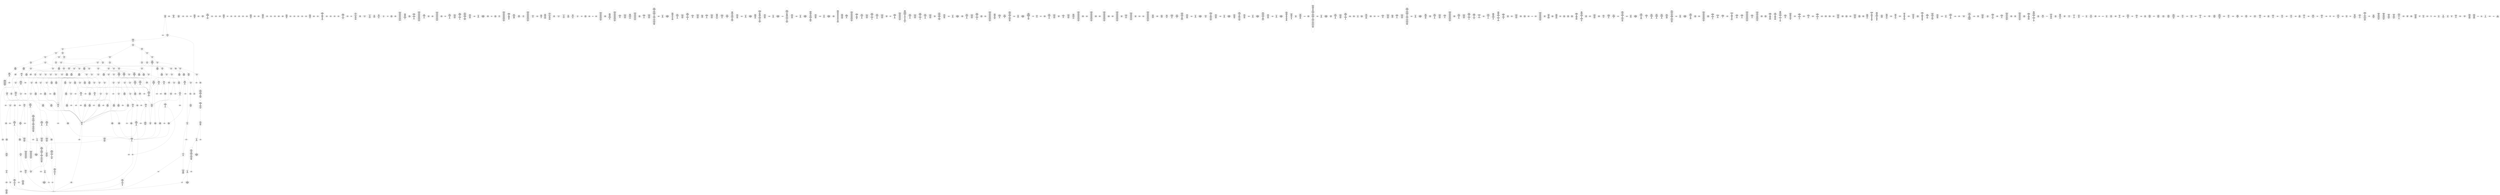 /* Generated by GvGen v.1.0 (https://www.github.com/stricaud/gvgen) */

digraph G {
compound=true;
   node1 [label="[anywhere]"];
   node2 [label="# 0x0
PUSHX Data
PUSHX Data
MSTORE
CALLVALUE
ISZERO
PUSHX Data
JUMPI
"];
   node3 [label="# 0xc
PUSHX Data
REVERT
"];
   node4 [label="# 0x10
JUMPDEST
PUSHX LogicData
CALLDATASIZE
LT
PUSHX Data
JUMPI
"];
   node5 [label="# 0x1a
PUSHX Data
CALLDATALOAD
PUSHX BitData
SHR
PUSHX LogicData
GT
PUSHX Data
JUMPI
"];
   node6 [label="# 0x2b
PUSHX LogicData
GT
PUSHX Data
JUMPI
"];
   node7 [label="# 0x36
PUSHX LogicData
GT
PUSHX Data
JUMPI
"];
   node8 [label="# 0x41
PUSHX LogicData
GT
PUSHX Data
JUMPI
"];
   node9 [label="# 0x4c
PUSHX LogicData
EQ
PUSHX Data
JUMPI
"];
   node10 [label="# 0x57
PUSHX LogicData
EQ
PUSHX Data
JUMPI
"];
   node11 [label="# 0x62
PUSHX LogicData
EQ
PUSHX Data
JUMPI
"];
   node12 [label="# 0x6d
PUSHX LogicData
EQ
PUSHX Data
JUMPI
"];
   node13 [label="# 0x78
PUSHX Data
REVERT
"];
   node14 [label="# 0x7c
JUMPDEST
PUSHX LogicData
EQ
PUSHX Data
JUMPI
"];
   node15 [label="# 0x88
PUSHX LogicData
EQ
PUSHX Data
JUMPI
"];
   node16 [label="# 0x93
PUSHX LogicData
EQ
PUSHX Data
JUMPI
"];
   node17 [label="# 0x9e
PUSHX LogicData
EQ
PUSHX Data
JUMPI
"];
   node18 [label="# 0xa9
PUSHX Data
REVERT
"];
   node19 [label="# 0xad
JUMPDEST
PUSHX LogicData
GT
PUSHX Data
JUMPI
"];
   node20 [label="# 0xb9
PUSHX LogicData
EQ
PUSHX Data
JUMPI
"];
   node21 [label="# 0xc4
PUSHX LogicData
EQ
PUSHX Data
JUMPI
"];
   node22 [label="# 0xcf
PUSHX LogicData
EQ
PUSHX Data
JUMPI
"];
   node23 [label="# 0xda
PUSHX LogicData
EQ
PUSHX Data
JUMPI
"];
   node24 [label="# 0xe5
PUSHX Data
REVERT
"];
   node25 [label="# 0xe9
JUMPDEST
PUSHX LogicData
EQ
PUSHX Data
JUMPI
"];
   node26 [label="# 0xf5
PUSHX LogicData
EQ
PUSHX Data
JUMPI
"];
   node27 [label="# 0x100
PUSHX LogicData
EQ
PUSHX Data
JUMPI
"];
   node28 [label="# 0x10b
PUSHX LogicData
EQ
PUSHX Data
JUMPI
"];
   node29 [label="# 0x116
PUSHX Data
REVERT
"];
   node30 [label="# 0x11a
JUMPDEST
PUSHX LogicData
GT
PUSHX Data
JUMPI
"];
   node31 [label="# 0x126
PUSHX LogicData
GT
PUSHX Data
JUMPI
"];
   node32 [label="# 0x131
PUSHX LogicData
EQ
PUSHX Data
JUMPI
"];
   node33 [label="# 0x13c
PUSHX LogicData
EQ
PUSHX Data
JUMPI
"];
   node34 [label="# 0x147
PUSHX LogicData
EQ
PUSHX Data
JUMPI
"];
   node35 [label="# 0x152
PUSHX LogicData
EQ
PUSHX Data
JUMPI
"];
   node36 [label="# 0x15d
PUSHX Data
REVERT
"];
   node37 [label="# 0x161
JUMPDEST
PUSHX LogicData
EQ
PUSHX Data
JUMPI
"];
   node38 [label="# 0x16d
PUSHX LogicData
EQ
PUSHX Data
JUMPI
"];
   node39 [label="# 0x178
PUSHX LogicData
EQ
PUSHX Data
JUMPI
"];
   node40 [label="# 0x183
PUSHX LogicData
EQ
PUSHX Data
JUMPI
"];
   node41 [label="# 0x18e
PUSHX Data
REVERT
"];
   node42 [label="# 0x192
JUMPDEST
PUSHX LogicData
GT
PUSHX Data
JUMPI
"];
   node43 [label="# 0x19e
PUSHX LogicData
EQ
PUSHX Data
JUMPI
"];
   node44 [label="# 0x1a9
PUSHX LogicData
EQ
PUSHX Data
JUMPI
"];
   node45 [label="# 0x1b4
PUSHX LogicData
EQ
PUSHX Data
JUMPI
"];
   node46 [label="# 0x1bf
PUSHX LogicData
EQ
PUSHX Data
JUMPI
"];
   node47 [label="# 0x1ca
PUSHX Data
REVERT
"];
   node48 [label="# 0x1ce
JUMPDEST
PUSHX LogicData
EQ
PUSHX Data
JUMPI
"];
   node49 [label="# 0x1da
PUSHX LogicData
EQ
PUSHX Data
JUMPI
"];
   node50 [label="# 0x1e5
PUSHX LogicData
EQ
PUSHX Data
JUMPI
"];
   node51 [label="# 0x1f0
PUSHX Data
REVERT
"];
   node52 [label="# 0x1f4
JUMPDEST
PUSHX LogicData
GT
PUSHX Data
JUMPI
"];
   node53 [label="# 0x200
PUSHX LogicData
GT
PUSHX Data
JUMPI
"];
   node54 [label="# 0x20b
PUSHX LogicData
GT
PUSHX Data
JUMPI
"];
   node55 [label="# 0x216
PUSHX LogicData
EQ
PUSHX Data
JUMPI
"];
   node56 [label="# 0x221
PUSHX LogicData
EQ
PUSHX Data
JUMPI
"];
   node57 [label="# 0x22c
PUSHX LogicData
EQ
PUSHX Data
JUMPI
"];
   node58 [label="# 0x237
PUSHX LogicData
EQ
PUSHX Data
JUMPI
"];
   node59 [label="# 0x242
PUSHX Data
REVERT
"];
   node60 [label="# 0x246
JUMPDEST
PUSHX LogicData
EQ
PUSHX Data
JUMPI
"];
   node61 [label="# 0x252
PUSHX LogicData
EQ
PUSHX Data
JUMPI
"];
   node62 [label="# 0x25d
PUSHX LogicData
EQ
PUSHX Data
JUMPI
"];
   node63 [label="# 0x268
PUSHX LogicData
EQ
PUSHX Data
JUMPI
"];
   node64 [label="# 0x273
PUSHX Data
REVERT
"];
   node65 [label="# 0x277
JUMPDEST
PUSHX LogicData
GT
PUSHX Data
JUMPI
"];
   node66 [label="# 0x283
PUSHX LogicData
EQ
PUSHX Data
JUMPI
"];
   node67 [label="# 0x28e
PUSHX LogicData
EQ
PUSHX Data
JUMPI
"];
   node68 [label="# 0x299
PUSHX LogicData
EQ
PUSHX Data
JUMPI
"];
   node69 [label="# 0x2a4
PUSHX LogicData
EQ
PUSHX Data
JUMPI
"];
   node70 [label="# 0x2af
PUSHX Data
REVERT
"];
   node71 [label="# 0x2b3
JUMPDEST
PUSHX LogicData
EQ
PUSHX Data
JUMPI
"];
   node72 [label="# 0x2bf
PUSHX LogicData
EQ
PUSHX Data
JUMPI
"];
   node73 [label="# 0x2ca
PUSHX LogicData
EQ
PUSHX Data
JUMPI
"];
   node74 [label="# 0x2d5
PUSHX Data
REVERT
"];
   node75 [label="# 0x2d9
JUMPDEST
PUSHX LogicData
GT
PUSHX Data
JUMPI
"];
   node76 [label="# 0x2e5
PUSHX LogicData
GT
PUSHX Data
JUMPI
"];
   node77 [label="# 0x2f0
PUSHX LogicData
EQ
PUSHX Data
JUMPI
"];
   node78 [label="# 0x2fb
PUSHX LogicData
EQ
PUSHX Data
JUMPI
"];
   node79 [label="# 0x306
PUSHX LogicData
EQ
PUSHX Data
JUMPI
"];
   node80 [label="# 0x311
PUSHX LogicData
EQ
PUSHX Data
JUMPI
"];
   node81 [label="# 0x31c
PUSHX Data
REVERT
"];
   node82 [label="# 0x320
JUMPDEST
PUSHX LogicData
EQ
PUSHX Data
JUMPI
"];
   node83 [label="# 0x32c
PUSHX LogicData
EQ
PUSHX Data
JUMPI
"];
   node84 [label="# 0x337
PUSHX LogicData
EQ
PUSHX Data
JUMPI
"];
   node85 [label="# 0x342
PUSHX LogicData
EQ
PUSHX Data
JUMPI
"];
   node86 [label="# 0x34d
PUSHX Data
REVERT
"];
   node87 [label="# 0x351
JUMPDEST
PUSHX LogicData
GT
PUSHX Data
JUMPI
"];
   node88 [label="# 0x35d
PUSHX LogicData
EQ
PUSHX Data
JUMPI
"];
   node89 [label="# 0x368
PUSHX LogicData
EQ
PUSHX Data
JUMPI
"];
   node90 [label="# 0x373
PUSHX LogicData
EQ
PUSHX Data
JUMPI
"];
   node91 [label="# 0x37e
PUSHX LogicData
EQ
PUSHX Data
JUMPI
"];
   node92 [label="# 0x389
PUSHX Data
REVERT
"];
   node93 [label="# 0x38d
JUMPDEST
PUSHX LogicData
EQ
PUSHX Data
JUMPI
"];
   node94 [label="# 0x399
PUSHX LogicData
EQ
PUSHX Data
JUMPI
"];
   node95 [label="# 0x3a4
PUSHX LogicData
EQ
PUSHX Data
JUMPI
"];
   node96 [label="# 0x3af
JUMPDEST
PUSHX Data
REVERT
"];
   node97 [label="# 0x3b4
JUMPDEST
PUSHX Data
PUSHX Data
CALLDATASIZE
PUSHX Data
PUSHX Data
JUMP
"];
   node98 [label="# 0x3c2
JUMPDEST
PUSHX Data
JUMP
"];
   node99 [label="# 0x3c7
JUMPDEST
PUSHX MemData
MLOAD
ISZERO
ISZERO
MSTORE
PUSHX ArithData
ADD
"];
   node100 [label="# 0x3d3
JUMPDEST
PUSHX MemData
MLOAD
SUB
RETURN
"];
   node101 [label="# 0x3dc
JUMPDEST
PUSHX StorData
SLOAD
PUSHX Data
PUSHX ArithData
PUSHX BitData
PUSHX BitData
SHL
SUB
AND
JUMP
"];
   node102 [label="# 0x3ef
JUMPDEST
PUSHX MemData
MLOAD
PUSHX ArithData
PUSHX BitData
PUSHX BitData
SHL
SUB
AND
MSTORE
PUSHX ArithData
ADD
PUSHX Data
JUMP
"];
   node103 [label="# 0x407
JUMPDEST
PUSHX Data
PUSHX Data
JUMP
"];
   node104 [label="# 0x40f
JUMPDEST
PUSHX MemData
MLOAD
PUSHX Data
PUSHX Data
JUMP
"];
   node105 [label="# 0x41c
JUMPDEST
PUSHX Data
PUSHX Data
CALLDATASIZE
PUSHX Data
PUSHX Data
JUMP
"];
   node106 [label="# 0x42a
JUMPDEST
PUSHX Data
JUMP
"];
   node107 [label="# 0x42f
JUMPDEST
PUSHX Data
PUSHX Data
CALLDATASIZE
PUSHX Data
PUSHX Data
JUMP
"];
   node108 [label="# 0x43d
JUMPDEST
PUSHX Data
JUMP
"];
   node109 [label="# 0x442
JUMPDEST
STOP
"];
   node110 [label="# 0x444
JUMPDEST
PUSHX Data
PUSHX Data
CALLDATASIZE
PUSHX Data
PUSHX Data
JUMP
"];
   node111 [label="# 0x452
JUMPDEST
PUSHX Data
MSTORE
PUSHX Data
PUSHX Data
MSTORE
PUSHX Data
SHA3
SLOAD
JUMP
"];
   node112 [label="# 0x464
JUMPDEST
PUSHX MemData
MLOAD
MSTORE
PUSHX ArithData
ADD
PUSHX Data
JUMP
"];
   node113 [label="# 0x472
JUMPDEST
PUSHX Data
PUSHX Data
JUMP
"];
   node114 [label="# 0x47a
JUMPDEST
PUSHX Data
PUSHX Data
CALLDATASIZE
PUSHX Data
PUSHX Data
JUMP
"];
   node115 [label="# 0x488
JUMPDEST
PUSHX Data
JUMP
"];
   node116 [label="# 0x48d
JUMPDEST
PUSHX Data
PUSHX Data
CALLDATASIZE
PUSHX Data
PUSHX Data
JUMP
"];
   node117 [label="# 0x49b
JUMPDEST
PUSHX BitData
PUSHX BitData
SHL
JUMP
"];
   node118 [label="# 0x4ac
JUMPDEST
PUSHX MemData
MLOAD
PUSHX ArithData
PUSHX BitData
PUSHX BitData
SHL
SUB
NOT
AND
MSTORE
PUSHX ArithData
ADD
PUSHX Data
JUMP
"];
   node119 [label="# 0x4c5
JUMPDEST
PUSHX Data
PUSHX StorData
SLOAD
JUMP
"];
   node120 [label="# 0x4ce
JUMPDEST
PUSHX StorData
SLOAD
PUSHX Data
JUMP
"];
   node121 [label="# 0x4d6
JUMPDEST
PUSHX StorData
SLOAD
PUSHX Data
PUSHX ArithData
PUSHX BitData
PUSHX BitData
SHL
SUB
AND
JUMP
"];
   node122 [label="# 0x4e9
JUMPDEST
PUSHX Data
PUSHX Data
CALLDATASIZE
PUSHX Data
PUSHX Data
JUMP
"];
   node123 [label="# 0x4f7
JUMPDEST
PUSHX Data
JUMP
"];
   node124 [label="# 0x4fc
JUMPDEST
PUSHX Data
PUSHX Data
CALLDATASIZE
PUSHX Data
PUSHX Data
JUMP
"];
   node125 [label="# 0x50a
JUMPDEST
PUSHX Data
JUMP
"];
   node126 [label="# 0x50f
JUMPDEST
PUSHX Data
PUSHX Data
JUMP
"];
   node127 [label="# 0x517
JUMPDEST
PUSHX Data
PUSHX Data
CALLDATASIZE
PUSHX Data
PUSHX Data
JUMP
"];
   node128 [label="# 0x525
JUMPDEST
PUSHX Data
JUMP
"];
   node129 [label="# 0x52a
JUMPDEST
PUSHX Data
PUSHX Data
CALLDATASIZE
PUSHX Data
PUSHX Data
JUMP
"];
   node130 [label="# 0x538
JUMPDEST
PUSHX Data
MSTORE
PUSHX Data
PUSHX Data
MSTORE
PUSHX Data
SHA3
SLOAD
JUMP
"];
   node131 [label="# 0x54a
JUMPDEST
PUSHX Data
PUSHX Data
CALLDATASIZE
PUSHX Data
PUSHX Data
JUMP
"];
   node132 [label="# 0x558
JUMPDEST
JUMP
"];
   node133 [label="# 0x55c
JUMPDEST
PUSHX Data
PUSHX Data
CALLDATASIZE
PUSHX Data
PUSHX Data
JUMP
"];
   node134 [label="# 0x56a
JUMPDEST
PUSHX Data
JUMP
"];
   node135 [label="# 0x56f
JUMPDEST
PUSHX Data
PUSHX StorData
SLOAD
JUMP
"];
   node136 [label="# 0x578
JUMPDEST
PUSHX Data
PUSHX Data
CALLDATASIZE
PUSHX Data
PUSHX Data
JUMP
"];
   node137 [label="# 0x586
JUMPDEST
PUSHX Data
JUMP
"];
   node138 [label="# 0x58b
JUMPDEST
PUSHX Data
PUSHX Data
CALLDATASIZE
PUSHX Data
PUSHX Data
JUMP
"];
   node139 [label="# 0x599
JUMPDEST
PUSHX Data
JUMP
"];
   node140 [label="# 0x59e
JUMPDEST
PUSHX Data
PUSHX Data
JUMP
"];
   node141 [label="# 0x5a6
JUMPDEST
PUSHX Data
PUSHX Data
CALLDATASIZE
PUSHX Data
PUSHX Data
JUMP
"];
   node142 [label="# 0x5b4
JUMPDEST
PUSHX Data
JUMP
"];
   node143 [label="# 0x5b9
JUMPDEST
PUSHX Data
PUSHX Data
CALLDATASIZE
PUSHX Data
PUSHX Data
JUMP
"];
   node144 [label="# 0x5c7
JUMPDEST
PUSHX Data
JUMP
"];
   node145 [label="# 0x5cc
JUMPDEST
PUSHX Data
PUSHX Data
CALLDATASIZE
PUSHX Data
PUSHX Data
JUMP
"];
   node146 [label="# 0x5da
JUMPDEST
PUSHX Data
MSTORE
PUSHX Data
PUSHX Data
MSTORE
PUSHX Data
SHA3
SLOAD
JUMP
"];
   node147 [label="# 0x5ec
JUMPDEST
PUSHX StorData
SLOAD
PUSHX Data
PUSHX ArithData
PUSHX BitData
PUSHX BitData
SHL
SUB
AND
JUMP
"];
   node148 [label="# 0x5ff
JUMPDEST
PUSHX Data
PUSHX Data
CALLDATASIZE
PUSHX Data
PUSHX Data
JUMP
"];
   node149 [label="# 0x60d
JUMPDEST
PUSHX Data
JUMP
"];
   node150 [label="# 0x612
JUMPDEST
PUSHX Data
PUSHX Data
CALLDATASIZE
PUSHX Data
PUSHX Data
JUMP
"];
   node151 [label="# 0x620
JUMPDEST
PUSHX Data
JUMP
"];
   node152 [label="# 0x625
JUMPDEST
PUSHX Data
PUSHX Data
CALLDATASIZE
PUSHX Data
PUSHX Data
JUMP
"];
   node153 [label="# 0x633
JUMPDEST
PUSHX Data
MSTORE
PUSHX Data
PUSHX Data
MSTORE
PUSHX Data
SHA3
SLOAD
PUSHX BitData
AND
JUMP
"];
   node154 [label="# 0x648
JUMPDEST
PUSHX Data
PUSHX Data
CALLDATASIZE
PUSHX Data
PUSHX Data
JUMP
"];
   node155 [label="# 0x656
JUMPDEST
PUSHX Data
JUMP
"];
   node156 [label="# 0x65b
JUMPDEST
PUSHX Data
PUSHX Data
JUMP
"];
   node157 [label="# 0x663
JUMPDEST
PUSHX Data
PUSHX Data
CALLDATASIZE
PUSHX Data
PUSHX Data
JUMP
"];
   node158 [label="# 0x671
JUMPDEST
PUSHX Data
JUMP
"];
   node159 [label="# 0x676
JUMPDEST
PUSHX StorData
SLOAD
PUSHX Data
PUSHX ArithData
PUSHX BitData
PUSHX BitData
SHL
SUB
AND
JUMP
"];
   node160 [label="# 0x689
JUMPDEST
PUSHX StorData
SLOAD
PUSHX ArithData
PUSHX BitData
PUSHX BitData
SHL
SUB
AND
PUSHX Data
JUMP
"];
   node161 [label="# 0x69a
JUMPDEST
PUSHX Data
PUSHX StorData
SLOAD
JUMP
"];
   node162 [label="# 0x6a3
JUMPDEST
PUSHX Data
PUSHX Data
JUMP
"];
   node163 [label="# 0x6ab
JUMPDEST
PUSHX Data
PUSHX Data
CALLDATASIZE
PUSHX Data
PUSHX Data
JUMP
"];
   node164 [label="# 0x6b9
JUMPDEST
PUSHX Data
JUMP
"];
   node165 [label="# 0x6be
JUMPDEST
PUSHX Data
PUSHX Data
JUMP
"];
   node166 [label="# 0x6c6
JUMPDEST
PUSHX Data
PUSHX Data
CALLDATASIZE
PUSHX Data
PUSHX Data
JUMP
"];
   node167 [label="# 0x6d4
JUMPDEST
PUSHX Data
JUMP
"];
   node168 [label="# 0x6d9
JUMPDEST
PUSHX Data
PUSHX Data
JUMP
"];
   node169 [label="# 0x6e1
JUMPDEST
PUSHX Data
PUSHX Data
CALLDATASIZE
PUSHX Data
PUSHX Data
JUMP
"];
   node170 [label="# 0x6ef
JUMPDEST
PUSHX Data
JUMP
"];
   node171 [label="# 0x6f4
JUMPDEST
PUSHX Data
PUSHX Data
CALLDATASIZE
PUSHX Data
PUSHX Data
JUMP
"];
   node172 [label="# 0x702
JUMPDEST
PUSHX Data
MSTORE
PUSHX Data
PUSHX Data
MSTORE
PUSHX Data
SHA3
SLOAD
JUMP
"];
   node173 [label="# 0x714
JUMPDEST
PUSHX Data
PUSHX Data
CALLDATASIZE
PUSHX Data
PUSHX Data
JUMP
"];
   node174 [label="# 0x722
JUMPDEST
PUSHX Data
JUMP
"];
   node175 [label="# 0x727
JUMPDEST
PUSHX Data
PUSHX Data
CALLDATASIZE
PUSHX Data
PUSHX Data
JUMP
"];
   node176 [label="# 0x735
JUMPDEST
PUSHX Data
JUMP
"];
   node177 [label="# 0x73a
JUMPDEST
PUSHX Data
PUSHX Data
CALLDATASIZE
PUSHX Data
PUSHX Data
JUMP
"];
   node178 [label="# 0x748
JUMPDEST
PUSHX Data
JUMP
"];
   node179 [label="# 0x74d
JUMPDEST
PUSHX Data
PUSHX Data
CALLDATASIZE
PUSHX Data
PUSHX Data
JUMP
"];
   node180 [label="# 0x75b
JUMPDEST
PUSHX Data
JUMP
"];
   node181 [label="# 0x760
JUMPDEST
PUSHX Data
PUSHX Data
JUMP
"];
   node182 [label="# 0x768
JUMPDEST
PUSHX Data
PUSHX Data
CALLDATASIZE
PUSHX Data
PUSHX Data
JUMP
"];
   node183 [label="# 0x776
JUMPDEST
PUSHX Data
JUMP
"];
   node184 [label="# 0x77b
JUMPDEST
PUSHX StorData
SLOAD
PUSHX Data
PUSHX ArithData
PUSHX BitData
PUSHX BitData
SHL
SUB
AND
JUMP
"];
   node185 [label="# 0x78e
JUMPDEST
PUSHX Data
PUSHX Data
JUMP
"];
   node186 [label="# 0x796
JUMPDEST
PUSHX Data
PUSHX Data
CALLDATASIZE
PUSHX Data
PUSHX Data
JUMP
"];
   node187 [label="# 0x7a4
JUMPDEST
PUSHX Data
MSTORE
PUSHX Data
PUSHX Data
MSTORE
PUSHX Data
SHA3
SLOAD
JUMP
"];
   node188 [label="# 0x7b6
JUMPDEST
PUSHX Data
PUSHX Data
CALLDATASIZE
PUSHX Data
PUSHX Data
JUMP
"];
   node189 [label="# 0x7c4
JUMPDEST
PUSHX Data
JUMP
"];
   node190 [label="# 0x7c9
JUMPDEST
PUSHX Data
PUSHX Data
CALLDATASIZE
PUSHX Data
PUSHX Data
JUMP
"];
   node191 [label="# 0x7d7
JUMPDEST
PUSHX Data
JUMP
"];
   node192 [label="# 0x7dc
JUMPDEST
PUSHX Data
PUSHX Data
CALLDATASIZE
PUSHX Data
PUSHX Data
JUMP
"];
   node193 [label="# 0x7ea
JUMPDEST
PUSHX ArithData
PUSHX BitData
PUSHX BitData
SHL
SUB
AND
PUSHX Data
MSTORE
PUSHX Data
PUSHX Data
MSTORE
PUSHX Data
SHA3
AND
MSTORE
MSTORE
SHA3
SLOAD
PUSHX BitData
AND
JUMP
"];
   node194 [label="# 0x818
JUMPDEST
PUSHX Data
PUSHX Data
CALLDATASIZE
PUSHX Data
PUSHX Data
JUMP
"];
   node195 [label="# 0x826
JUMPDEST
PUSHX Data
JUMP
"];
   node196 [label="# 0x82b
JUMPDEST
PUSHX Data
PUSHX Data
CALLDATASIZE
PUSHX Data
PUSHX Data
JUMP
"];
   node197 [label="# 0x839
JUMPDEST
PUSHX Data
JUMP
"];
   node198 [label="# 0x83e
JUMPDEST
PUSHX StorData
SLOAD
PUSHX Data
PUSHX ArithData
PUSHX BitData
PUSHX BitData
SHL
SUB
AND
JUMP
"];
   node199 [label="# 0x851
JUMPDEST
PUSHX Data
PUSHX Data
CALLDATASIZE
PUSHX Data
PUSHX Data
JUMP
"];
   node200 [label="# 0x85f
JUMPDEST
PUSHX Data
JUMP
"];
   node201 [label="# 0x864
JUMPDEST
PUSHX Data
PUSHX Data
CALLDATASIZE
PUSHX Data
PUSHX Data
JUMP
"];
   node202 [label="# 0x872
JUMPDEST
PUSHX Data
JUMP
"];
   node203 [label="# 0x877
JUMPDEST
PUSHX Data
PUSHX ArithData
PUSHX BitData
PUSHX BitData
SHL
SUB
NOT
AND
PUSHX BitData
PUSHX BitData
SHL
EQ
PUSHX Data
JUMPI
"];
   node204 [label="# 0x893
PUSHX Data
PUSHX Data
JUMP
"];
   node205 [label="# 0x89c
JUMPDEST
JUMP
"];
   node206 [label="# 0x8a2
JUMPDEST
PUSHX Data
PUSHX StorData
SLOAD
PUSHX Data
PUSHX Data
JUMP
"];
   node207 [label="# 0x8b1
JUMPDEST
PUSHX ArithData
ADD
PUSHX ArithData
DIV
MUL
PUSHX ArithData
ADD
PUSHX MemData
MLOAD
ADD
PUSHX Data
MSTORE
MSTORE
PUSHX ArithData
ADD
SLOAD
PUSHX Data
PUSHX Data
JUMP
"];
   node208 [label="# 0x8dd
JUMPDEST
ISZERO
PUSHX Data
JUMPI
"];
   node209 [label="# 0x8e4
PUSHX LogicData
LT
PUSHX Data
JUMPI
"];
   node210 [label="# 0x8ec
PUSHX ArithData
SLOAD
DIV
MUL
MSTORE
PUSHX ArithData
ADD
PUSHX Data
JUMP
"];
   node211 [label="# 0x8ff
JUMPDEST
ADD
PUSHX Data
MSTORE
PUSHX Data
PUSHX Data
SHA3
"];
   node212 [label="# 0x90d
JUMPDEST
SLOAD
MSTORE
PUSHX ArithData
ADD
PUSHX ArithData
ADD
GT
PUSHX Data
JUMPI
"];
   node213 [label="# 0x921
SUB
PUSHX BitData
AND
ADD
"];
   node214 [label="# 0x92a
JUMPDEST
JUMP
"];
   node215 [label="# 0x934
JUMPDEST
PUSHX Data
PUSHX Data
PUSHX Data
JUMP
"];
   node216 [label="# 0x93f
JUMPDEST
PUSHX Data
JUMPI
"];
   node217 [label="# 0x944
PUSHX MemData
MLOAD
PUSHX BitData
PUSHX BitData
SHL
MSTORE
PUSHX Data
PUSHX ArithData
ADD
MSTORE
PUSHX Data
PUSHX ArithData
ADD
MSTORE
PUSHX Data
PUSHX ArithData
ADD
MSTORE
PUSHX BitData
PUSHX BitData
SHL
PUSHX ArithData
ADD
MSTORE
PUSHX ArithData
ADD
"];
   node218 [label="# 0x99c
JUMPDEST
PUSHX MemData
MLOAD
SUB
REVERT
"];
   node219 [label="# 0x9a5
JUMPDEST
PUSHX Data
MSTORE
PUSHX Data
PUSHX Data
MSTORE
PUSHX Data
SHA3
SLOAD
PUSHX ArithData
PUSHX BitData
PUSHX BitData
SHL
SUB
AND
JUMP
"];
   node220 [label="# 0x9c1
JUMPDEST
PUSHX Data
PUSHX Data
PUSHX Data
JUMP
"];
   node221 [label="# 0x9cc
JUMPDEST
PUSHX ArithData
PUSHX BitData
PUSHX BitData
SHL
SUB
AND
PUSHX ArithData
PUSHX BitData
PUSHX BitData
SHL
SUB
AND
EQ
ISZERO
PUSHX Data
JUMPI
"];
   node222 [label="# 0x9e9
PUSHX MemData
MLOAD
PUSHX BitData
PUSHX BitData
SHL
MSTORE
PUSHX Data
PUSHX ArithData
ADD
MSTORE
PUSHX Data
PUSHX ArithData
ADD
MSTORE
PUSHX Data
PUSHX ArithData
ADD
MSTORE
PUSHX BitData
PUSHX BitData
SHL
PUSHX ArithData
ADD
MSTORE
PUSHX ArithData
ADD
PUSHX Data
JUMP
"];
   node223 [label="# 0xa3a
JUMPDEST
CALLER
PUSHX ArithData
PUSHX BitData
PUSHX BitData
SHL
SUB
AND
EQ
PUSHX Data
JUMPI
"];
   node224 [label="# 0xa4c
PUSHX Data
CALLER
PUSHX Data
JUMP
"];
   node225 [label="# 0xa56
JUMPDEST
PUSHX Data
JUMPI
"];
   node226 [label="# 0xa5b
PUSHX MemData
MLOAD
PUSHX BitData
PUSHX BitData
SHL
MSTORE
PUSHX Data
PUSHX ArithData
ADD
MSTORE
PUSHX Data
PUSHX ArithData
ADD
MSTORE
PUSHX Data
PUSHX ArithData
ADD
MSTORE
PUSHX Data
PUSHX ArithData
ADD
MSTORE
PUSHX ArithData
ADD
PUSHX Data
JUMP
"];
   node227 [label="# 0xac8
JUMPDEST
PUSHX Data
PUSHX Data
JUMP
"];
   node228 [label="# 0xad2
JUMPDEST
JUMP
"];
   node229 [label="# 0xad7
JUMPDEST
PUSHX StorData
SLOAD
PUSHX ArithData
PUSHX BitData
PUSHX BitData
SHL
SUB
AND
CALLER
EQ
PUSHX Data
JUMPI
"];
   node230 [label="# 0xaea
PUSHX MemData
MLOAD
PUSHX BitData
PUSHX BitData
SHL
MSTORE
PUSHX ArithData
ADD
PUSHX Data
PUSHX Data
JUMP
"];
   node231 [label="# 0xb01
JUMPDEST
PUSHX StorData
SLOAD
PUSHX BitData
PUSHX BitData
SHL
NOT
AND
PUSHX BitData
PUSHX BitData
SHL
DIV
PUSHX BitData
AND
ISZERO
MUL
OR
SSTORE
JUMP
"];
   node232 [label="# 0xb22
JUMPDEST
PUSHX StorData
SLOAD
PUSHX ArithData
PUSHX BitData
PUSHX BitData
SHL
SUB
AND
CALLER
EQ
PUSHX Data
JUMPI
"];
   node233 [label="# 0xb35
PUSHX MemData
MLOAD
PUSHX BitData
PUSHX BitData
SHL
MSTORE
PUSHX ArithData
ADD
PUSHX Data
PUSHX Data
JUMP
"];
   node234 [label="# 0xb4c
JUMPDEST
PUSHX StorData
SLOAD
PUSHX ArithData
PUSHX BitData
PUSHX BitData
SHL
SUB
NOT
AND
PUSHX ArithData
PUSHX BitData
PUSHX BitData
SHL
SUB
AND
OR
SSTORE
JUMP
"];
   node235 [label="# 0xb6e
JUMPDEST
PUSHX StorData
SLOAD
PUSHX MemData
MLOAD
PUSHX BitData
PUSHX BitData
SHL
MSTORE
PUSHX ArithData
PUSHX BitData
PUSHX BitData
SHL
SUB
AND
PUSHX Data
PUSHX Data
PUSHX ArithData
ADD
PUSHX Data
JUMP
"];
   node236 [label="# 0xba4
JUMPDEST
PUSHX Data
PUSHX MemData
MLOAD
SUB
PUSHX Data
EXTCODESIZE
ISZERO
ISZERO
PUSHX Data
JUMPI
"];
   node237 [label="# 0xbba
PUSHX Data
REVERT
"];
   node238 [label="# 0xbbe
JUMPDEST
GAS
CALL
ISZERO
ISZERO
PUSHX Data
JUMPI
"];
   node239 [label="# 0xbc9
RETURNDATASIZE
PUSHX Data
RETURNDATACOPY
RETURNDATASIZE
PUSHX Data
REVERT
"];
   node240 [label="# 0xbd2
JUMPDEST
PUSHX Data
PUSHX Data
JUMP
"];
   node241 [label="# 0xbe1
JUMPDEST
JUMP
"];
   node242 [label="# 0xbe7
JUMPDEST
PUSHX Data
PUSHX Data
PUSHX Data
JUMP
"];
   node243 [label="# 0xbf2
JUMPDEST
LT
PUSHX Data
JUMPI
"];
   node244 [label="# 0xbf9
PUSHX MemData
MLOAD
PUSHX BitData
PUSHX BitData
SHL
MSTORE
PUSHX Data
PUSHX ArithData
ADD
MSTORE
PUSHX Data
PUSHX ArithData
ADD
MSTORE
PUSHX Data
PUSHX ArithData
ADD
MSTORE
PUSHX BitData
PUSHX BitData
SHL
PUSHX ArithData
ADD
MSTORE
PUSHX ArithData
ADD
PUSHX Data
JUMP
"];
   node245 [label="# 0xc54
JUMPDEST
PUSHX ArithData
PUSHX BitData
PUSHX BitData
SHL
SUB
AND
PUSHX Data
MSTORE
PUSHX Data
PUSHX Data
MSTORE
PUSHX Data
SHA3
MSTORE
MSTORE
SHA3
SLOAD
JUMP
"];
   node246 [label="# 0xc7d
JUMPDEST
PUSHX StorData
SLOAD
PUSHX MemData
MLOAD
PUSHX BitData
PUSHX BitData
SHL
MSTORE
PUSHX ArithData
PUSHX BitData
PUSHX BitData
SHL
SUB
AND
PUSHX Data
PUSHX Data
CALLER
PUSHX Data
PUSHX ArithData
ADD
PUSHX Data
JUMP
"];
   node247 [label="# 0xcb4
JUMPDEST
PUSHX Data
PUSHX MemData
MLOAD
SUB
PUSHX Data
EXTCODESIZE
ISZERO
ISZERO
PUSHX Data
JUMPI
"];
   node248 [label="# 0xcca
PUSHX Data
REVERT
"];
   node249 [label="# 0xcce
JUMPDEST
GAS
CALL
ISZERO
ISZERO
PUSHX Data
JUMPI
"];
   node250 [label="# 0xcd9
RETURNDATASIZE
PUSHX Data
RETURNDATACOPY
RETURNDATASIZE
PUSHX Data
REVERT
"];
   node251 [label="# 0xce2
JUMPDEST
PUSHX MemData
MLOAD
PUSHX BitData
PUSHX BitData
SHL
MSTORE
CALLER
PUSHX ArithData
ADD
MSTORE
PUSHX ArithData
PUSHX BitData
PUSHX BitData
SHL
SUB
AND
PUSHX Data
PUSHX ArithData
ADD
PUSHX Data
PUSHX MemData
MLOAD
SUB
PUSHX Data
EXTCODESIZE
ISZERO
ISZERO
PUSHX Data
JUMPI
"];
   node252 [label="# 0xd23
PUSHX Data
REVERT
"];
   node253 [label="# 0xd27
JUMPDEST
GAS
CALL
ISZERO
ISZERO
PUSHX Data
JUMPI
"];
   node254 [label="# 0xd32
RETURNDATASIZE
PUSHX Data
RETURNDATACOPY
RETURNDATASIZE
PUSHX Data
REVERT
"];
   node255 [label="# 0xd3b
JUMPDEST
JUMP
"];
   node256 [label="# 0xd42
JUMPDEST
PUSHX Data
PUSHX MemData
MLOAD
PUSHX ArithData
ADD
PUSHX Data
MSTORE
PUSHX Data
MSTORE
PUSHX Data
JUMP
"];
   node257 [label="# 0xd5d
JUMPDEST
PUSHX Data
PUSHX Data
PUSHX StorData
SLOAD
JUMP
"];
   node258 [label="# 0xd68
JUMPDEST
LT
PUSHX Data
JUMPI
"];
   node259 [label="# 0xd6f
PUSHX MemData
MLOAD
PUSHX BitData
PUSHX BitData
SHL
MSTORE
PUSHX Data
PUSHX ArithData
ADD
MSTORE
PUSHX Data
PUSHX ArithData
ADD
MSTORE
PUSHX Data
PUSHX ArithData
ADD
MSTORE
PUSHX BitData
PUSHX BitData
SHL
PUSHX ArithData
ADD
MSTORE
PUSHX ArithData
ADD
PUSHX Data
JUMP
"];
   node260 [label="# 0xdcb
JUMPDEST
PUSHX StorData
SLOAD
LT
PUSHX Data
JUMPI
"];
   node261 [label="# 0xdd7
PUSHX Data
PUSHX Data
JUMP
"];
   node262 [label="# 0xdde
JUMPDEST
PUSHX Data
MSTORE
PUSHX Data
PUSHX Data
SHA3
ADD
SLOAD
JUMP
"];
   node263 [label="# 0xdf0
JUMPDEST
PUSHX Data
MSTORE
PUSHX Data
PUSHX Data
MSTORE
PUSHX Data
SHA3
SLOAD
PUSHX Data
PUSHX Data
PUSHX Data
JUMP
"];
   node264 [label="# 0xe0d
JUMPDEST
PUSHX ArithData
ADD
PUSHX ArithData
DIV
MUL
PUSHX ArithData
ADD
PUSHX MemData
MLOAD
ADD
PUSHX Data
MSTORE
MSTORE
PUSHX ArithData
ADD
SLOAD
PUSHX Data
PUSHX Data
JUMP
"];
   node265 [label="# 0xe39
JUMPDEST
ISZERO
PUSHX Data
JUMPI
"];
   node266 [label="# 0xe40
PUSHX LogicData
LT
PUSHX Data
JUMPI
"];
   node267 [label="# 0xe48
PUSHX ArithData
SLOAD
DIV
MUL
MSTORE
PUSHX ArithData
ADD
PUSHX Data
JUMP
"];
   node268 [label="# 0xe5b
JUMPDEST
ADD
PUSHX Data
MSTORE
PUSHX Data
PUSHX Data
SHA3
"];
   node269 [label="# 0xe69
JUMPDEST
SLOAD
MSTORE
PUSHX ArithData
ADD
PUSHX ArithData
ADD
GT
PUSHX Data
JUMPI
"];
   node270 [label="# 0xe7d
SUB
PUSHX BitData
AND
ADD
"];
   node271 [label="# 0xe86
JUMPDEST
JUMP
"];
   node272 [label="# 0xe92
JUMPDEST
PUSHX Data
PUSHX Data
PUSHX Data
JUMP
"];
   node273 [label="# 0xe9d
JUMPDEST
PUSHX Data
JUMPI
"];
   node274 [label="# 0xea3
ISZERO
"];
   node275 [label="# 0xea6
JUMPDEST
PUSHX Data
JUMPI
"];
   node276 [label="# 0xeab
PUSHX MemData
MLOAD
PUSHX BitData
PUSHX BitData
SHL
MSTORE
PUSHX Data
PUSHX ArithData
ADD
MSTORE
PUSHX Data
PUSHX ArithData
ADD
MSTORE
PUSHX BitData
PUSHX BitData
SHL
PUSHX ArithData
ADD
MSTORE
PUSHX ArithData
ADD
PUSHX Data
JUMP
"];
   node277 [label="# 0xeeb
JUMPDEST
PUSHX Data
PUSHX Data
JUMP
"];
   node278 [label="# 0xef4
JUMPDEST
PUSHX StorData
SLOAD
PUSHX ArithData
PUSHX BitData
PUSHX BitData
SHL
SUB
AND
CALLER
EQ
PUSHX Data
JUMPI
"];
   node279 [label="# 0xf07
PUSHX MemData
MLOAD
PUSHX BitData
PUSHX BitData
SHL
MSTORE
PUSHX ArithData
ADD
PUSHX Data
PUSHX Data
JUMP
"];
   node280 [label="# 0xf1e
JUMPDEST
PUSHX StorData
SLOAD
PUSHX BitData
PUSHX BitData
SHL
NOT
AND
PUSHX BitData
PUSHX BitData
SHL
DIV
PUSHX BitData
AND
ISZERO
MUL
OR
SSTORE
JUMP
"];
   node281 [label="# 0xf3f
JUMPDEST
PUSHX Data
MSTORE
PUSHX Data
PUSHX Data
MSTORE
PUSHX Data
SHA3
SLOAD
PUSHX ArithData
PUSHX BitData
PUSHX BitData
SHL
SUB
AND
PUSHX Data
JUMPI
"];
   node282 [label="# 0xf5d
PUSHX MemData
MLOAD
PUSHX BitData
PUSHX BitData
SHL
MSTORE
PUSHX Data
PUSHX ArithData
ADD
MSTORE
PUSHX Data
PUSHX ArithData
ADD
MSTORE
PUSHX Data
PUSHX ArithData
ADD
MSTORE
PUSHX BitData
PUSHX BitData
SHL
PUSHX ArithData
ADD
MSTORE
PUSHX ArithData
ADD
PUSHX Data
JUMP
"];
   node283 [label="# 0xfb6
JUMPDEST
PUSHX LogicData
PUSHX StorData
SLOAD
EQ
ISZERO
PUSHX Data
JUMPI
"];
   node284 [label="# 0xfc2
PUSHX MemData
MLOAD
PUSHX BitData
PUSHX BitData
SHL
MSTORE
PUSHX ArithData
ADD
PUSHX Data
PUSHX Data
JUMP
"];
   node285 [label="# 0xfd9
JUMPDEST
PUSHX Data
PUSHX Data
SSTORE
PUSHX StorData
SLOAD
PUSHX BitData
PUSHX BitData
SHL
DIV
PUSHX BitData
AND
PUSHX Data
JUMPI
"];
   node286 [label="# 0xff0
PUSHX MemData
MLOAD
PUSHX BitData
PUSHX BitData
SHL
MSTORE
PUSHX Data
PUSHX ArithData
ADD
MSTORE
PUSHX Data
PUSHX ArithData
ADD
MSTORE
PUSHX Data
PUSHX ArithData
ADD
MSTORE
PUSHX ArithData
ADD
PUSHX Data
JUMP
"];
   node287 [label="# 0x1037
JUMPDEST
CALLER
PUSHX Data
PUSHX Data
JUMP
"];
   node288 [label="# 0x1041
JUMPDEST
PUSHX ArithData
PUSHX BitData
PUSHX BitData
SHL
SUB
AND
EQ
PUSHX Data
JUMPI
"];
   node289 [label="# 0x1050
PUSHX MemData
MLOAD
PUSHX BitData
PUSHX BitData
SHL
MSTORE
PUSHX ArithData
ADD
PUSHX Data
PUSHX Data
JUMP
"];
   node290 [label="# 0x1067
JUMPDEST
PUSHX StorData
SLOAD
PUSHX ArithData
PUSHX BitData
PUSHX BitData
SHL
SUB
AND
PUSHX BitData
CALLER
PUSHX StorData
SLOAD
PUSHX MemData
MLOAD
PUSHX ArithData
PUSHX BitData
PUSHX BitData
SHL
SUB
NOT
PUSHX BitData
SHL
AND
MSTORE
PUSHX ArithData
PUSHX BitData
PUSHX BitData
SHL
SUB
AND
PUSHX ArithData
ADD
MSTORE
PUSHX ArithData
ADD
MSTORE
PUSHX ArithData
ADD
PUSHX Data
PUSHX MemData
MLOAD
SUB
PUSHX Data
EXTCODESIZE
ISZERO
ISZERO
PUSHX Data
JUMPI
"];
   node291 [label="# 0x10bf
PUSHX Data
REVERT
"];
   node292 [label="# 0x10c3
JUMPDEST
GAS
CALL
ISZERO
ISZERO
PUSHX Data
JUMPI
"];
   node293 [label="# 0x10ce
RETURNDATASIZE
PUSHX Data
RETURNDATACOPY
RETURNDATASIZE
PUSHX Data
REVERT
"];
   node294 [label="# 0x10d7
JUMPDEST
PUSHX Data
MSTORE
PUSHX Data
PUSHX Data
MSTORE
PUSHX Data
SHA3
SLOAD
PUSHX BitData
NOT
AND
PUSHX BitData
AND
ISZERO
OR
SSTORE
PUSHX Data
PUSHX Data
SSTORE
JUMP
"];
   node295 [label="# 0x1101
JUMPDEST
PUSHX StorData
SLOAD
PUSHX ArithData
PUSHX BitData
PUSHX BitData
SHL
SUB
AND
CALLER
EQ
PUSHX Data
JUMPI
"];
   node296 [label="# 0x1114
PUSHX MemData
MLOAD
PUSHX BitData
PUSHX BitData
SHL
MSTORE
PUSHX ArithData
ADD
PUSHX Data
PUSHX Data
JUMP
"];
   node297 [label="# 0x112b
JUMPDEST
PUSHX StorData
SLOAD
PUSHX ArithData
PUSHX BitData
PUSHX BitData
SHL
SUB
NOT
AND
PUSHX ArithData
PUSHX BitData
PUSHX BitData
SHL
SUB
AND
OR
SSTORE
JUMP
"];
   node298 [label="# 0x114d
JUMPDEST
PUSHX LogicData
PUSHX StorData
SLOAD
EQ
ISZERO
PUSHX Data
JUMPI
"];
   node299 [label="# 0x1159
PUSHX MemData
MLOAD
PUSHX BitData
PUSHX BitData
SHL
MSTORE
PUSHX ArithData
ADD
PUSHX Data
PUSHX Data
JUMP
"];
   node300 [label="# 0x1170
JUMPDEST
PUSHX Data
PUSHX Data
SSTORE
CALLER
PUSHX Data
PUSHX Data
JUMP
"];
   node301 [label="# 0x117f
JUMPDEST
PUSHX ArithData
PUSHX BitData
PUSHX BitData
SHL
SUB
AND
EQ
PUSHX Data
JUMPI
"];
   node302 [label="# 0x118e
PUSHX MemData
MLOAD
PUSHX BitData
PUSHX BitData
SHL
MSTORE
PUSHX ArithData
ADD
PUSHX Data
PUSHX Data
JUMP
"];
   node303 [label="# 0x11a5
JUMPDEST
PUSHX Data
MSTORE
PUSHX Data
PUSHX Data
MSTORE
PUSHX Data
SHA3
SLOAD
PUSHX LogicData
GT
ISZERO
PUSHX Data
JUMPI
"];
   node304 [label="# 0x11be
PUSHX StorData
SLOAD
PUSHX ArithData
PUSHX BitData
PUSHX BitData
SHL
SUB
AND
PUSHX Data
JUMP
"];
   node305 [label="# 0x11cf
JUMPDEST
PUSHX StorData
SLOAD
PUSHX ArithData
PUSHX BitData
PUSHX BitData
SHL
SUB
AND
"];
   node306 [label="# 0x11dd
JUMPDEST
PUSHX Data
MSTORE
PUSHX Data
PUSHX Data
MSTORE
PUSHX MemData
SHA3
SLOAD
MLOAD
PUSHX BitData
PUSHX BitData
SHL
MSTORE
PUSHX ArithData
PUSHX BitData
PUSHX BitData
SHL
SUB
AND
PUSHX Data
PUSHX Data
ADDRESS
CALLER
PUSHX ArithData
ADD
PUSHX Data
JUMP
"];
   node307 [label="# 0x121c
JUMPDEST
PUSHX Data
PUSHX MemData
MLOAD
SUB
PUSHX Data
EXTCODESIZE
ISZERO
ISZERO
PUSHX Data
JUMPI
"];
   node308 [label="# 0x1232
PUSHX Data
REVERT
"];
   node309 [label="# 0x1236
JUMPDEST
GAS
CALL
ISZERO
ISZERO
PUSHX Data
JUMPI
"];
   node310 [label="# 0x1241
RETURNDATASIZE
PUSHX Data
RETURNDATACOPY
RETURNDATASIZE
PUSHX Data
REVERT
"];
   node311 [label="# 0x124a
JUMPDEST
PUSHX Data
MSTORE
PUSHX Data
PUSHX Data
MSTORE
PUSHX Data
SHA3
SLOAD
ISZERO
PUSHX Data
JUMPI
"];
   node312 [label="# 0x1264
PUSHX StorData
SLOAD
PUSHX ArithData
PUSHX BitData
PUSHX BitData
SHL
SUB
AND
PUSHX BitData
ADDRESS
CALLER
PUSHX Data
MSTORE
PUSHX Data
PUSHX Data
MSTORE
PUSHX MemData
SHA3
SLOAD
MLOAD
PUSHX ArithData
PUSHX BitData
PUSHX BitData
SHL
SUB
NOT
PUSHX BitData
SHL
AND
MSTORE
PUSHX Data
PUSHX ArithData
ADD
PUSHX Data
JUMP
"];
   node313 [label="# 0x12aa
JUMPDEST
PUSHX Data
PUSHX MemData
MLOAD
SUB
PUSHX Data
EXTCODESIZE
ISZERO
ISZERO
PUSHX Data
JUMPI
"];
   node314 [label="# 0x12c0
PUSHX Data
REVERT
"];
   node315 [label="# 0x12c4
JUMPDEST
GAS
CALL
ISZERO
ISZERO
PUSHX Data
JUMPI
"];
   node316 [label="# 0x12cf
RETURNDATASIZE
PUSHX Data
RETURNDATACOPY
RETURNDATASIZE
PUSHX Data
REVERT
"];
   node317 [label="# 0x12d8
JUMPDEST
"];
   node318 [label="# 0x12de
JUMPDEST
PUSHX StorData
SLOAD
PUSHX ArithData
PUSHX BitData
PUSHX BitData
SHL
SUB
AND
PUSHX BitData
ADDRESS
CALLER
PUSHX Data
MSTORE
PUSHX Data
PUSHX Data
MSTORE
PUSHX MemData
SHA3
SLOAD
MLOAD
PUSHX ArithData
PUSHX BitData
PUSHX BitData
SHL
SUB
NOT
PUSHX BitData
SHL
AND
MSTORE
PUSHX Data
PUSHX ArithData
ADD
PUSHX Data
JUMP
"];
   node319 [label="# 0x1325
JUMPDEST
PUSHX Data
PUSHX MemData
MLOAD
SUB
PUSHX Data
EXTCODESIZE
ISZERO
ISZERO
PUSHX Data
JUMPI
"];
   node320 [label="# 0x133b
PUSHX Data
REVERT
"];
   node321 [label="# 0x133f
JUMPDEST
GAS
CALL
ISZERO
ISZERO
PUSHX Data
JUMPI
"];
   node322 [label="# 0x134a
RETURNDATASIZE
PUSHX Data
RETURNDATACOPY
RETURNDATASIZE
PUSHX Data
REVERT
"];
   node323 [label="# 0x1353
JUMPDEST
PUSHX StorData
SLOAD
PUSHX Data
MSTORE
PUSHX Data
PUSHX Data
MSTORE
PUSHX MemData
SHA3
SLOAD
MLOAD
PUSHX BitData
PUSHX BitData
SHL
MSTORE
PUSHX ArithData
PUSHX BitData
PUSHX BitData
SHL
SUB
AND
PUSHX Data
PUSHX Data
ADDRESS
CALLER
PUSHX ArithData
ADD
PUSHX Data
JUMP
"];
   node324 [label="# 0x139c
JUMPDEST
PUSHX Data
PUSHX MemData
MLOAD
SUB
PUSHX Data
EXTCODESIZE
ISZERO
ISZERO
PUSHX Data
JUMPI
"];
   node325 [label="# 0x13b2
PUSHX Data
REVERT
"];
   node326 [label="# 0x13b6
JUMPDEST
GAS
CALL
ISZERO
ISZERO
PUSHX Data
JUMPI
"];
   node327 [label="# 0x13c1
RETURNDATASIZE
PUSHX Data
RETURNDATACOPY
RETURNDATASIZE
PUSHX Data
REVERT
"];
   node328 [label="# 0x13ca
JUMPDEST
PUSHX Data
PUSHX Data
JUMP
"];
   node329 [label="# 0x13d7
JUMPDEST
PUSHX Data
MSTORE
PUSHX Data
PUSHX Data
MSTORE
PUSHX Data
SHA3
SSTORE
PUSHX Data
MSTORE
SHA3
SSTORE
PUSHX Data
MSTORE
SHA3
SSTORE
PUSHX Data
MSTORE
SHA3
SSTORE
PUSHX Data
MSTORE
SHA3
SLOAD
PUSHX BitData
NOT
AND
SSTORE
PUSHX Data
MSTORE
SHA3
PUSHX Data
PUSHX Data
JUMP
"];
   node330 [label="# 0x1428
JUMPDEST
PUSHX Data
MSTORE
PUSHX Data
PUSHX Data
MSTORE
PUSHX Data
SHA3
SSTORE
PUSHX Data
PUSHX Data
SSTORE
JUMP
"];
   node331 [label="# 0x1441
JUMPDEST
PUSHX Data
PUSHX ArithData
PUSHX BitData
PUSHX BitData
SHL
SUB
AND
PUSHX Data
JUMPI
"];
   node332 [label="# 0x1452
PUSHX MemData
MLOAD
PUSHX BitData
PUSHX BitData
SHL
MSTORE
PUSHX Data
PUSHX ArithData
ADD
MSTORE
PUSHX Data
PUSHX ArithData
ADD
MSTORE
PUSHX Data
PUSHX ArithData
ADD
MSTORE
PUSHX BitData
PUSHX BitData
SHL
PUSHX ArithData
ADD
MSTORE
PUSHX ArithData
ADD
PUSHX Data
JUMP
"];
   node333 [label="# 0x14ac
JUMPDEST
PUSHX ArithData
PUSHX BitData
PUSHX BitData
SHL
SUB
AND
PUSHX Data
MSTORE
PUSHX Data
PUSHX Data
MSTORE
PUSHX Data
SHA3
SLOAD
JUMP
"];
   node334 [label="# 0x14c8
JUMPDEST
PUSHX StorData
SLOAD
PUSHX ArithData
PUSHX BitData
PUSHX BitData
SHL
SUB
AND
CALLER
EQ
PUSHX Data
JUMPI
"];
   node335 [label="# 0x14db
PUSHX MemData
MLOAD
PUSHX BitData
PUSHX BitData
SHL
MSTORE
PUSHX ArithData
ADD
PUSHX Data
PUSHX Data
JUMP
"];
   node336 [label="# 0x14f2
JUMPDEST
PUSHX Data
PUSHX Data
PUSHX Data
JUMP
"];
   node337 [label="# 0x14fc
JUMPDEST
JUMP
"];
   node338 [label="# 0x14fe
JUMPDEST
PUSHX StorData
SLOAD
PUSHX ArithData
PUSHX BitData
PUSHX BitData
SHL
SUB
AND
CALLER
EQ
PUSHX Data
JUMPI
"];
   node339 [label="# 0x1511
PUSHX MemData
MLOAD
PUSHX BitData
PUSHX BitData
SHL
MSTORE
PUSHX ArithData
ADD
PUSHX Data
PUSHX Data
JUMP
"];
   node340 [label="# 0x1528
JUMPDEST
PUSHX StorData
SLOAD
PUSHX ArithData
PUSHX BitData
PUSHX BitData
SHL
SUB
NOT
AND
PUSHX ArithData
PUSHX BitData
PUSHX BitData
SHL
SUB
AND
OR
SSTORE
JUMP
"];
   node341 [label="# 0x154a
JUMPDEST
PUSHX Data
PUSHX StorData
SLOAD
PUSHX Data
PUSHX Data
JUMP
"];
   node342 [label="# 0x1559
JUMPDEST
PUSHX StorData
SLOAD
PUSHX ArithData
PUSHX BitData
PUSHX BitData
SHL
SUB
AND
CALLER
EQ
PUSHX Data
JUMPI
"];
   node343 [label="# 0x156c
PUSHX MemData
MLOAD
PUSHX BitData
PUSHX BitData
SHL
MSTORE
PUSHX ArithData
ADD
PUSHX Data
PUSHX Data
JUMP
"];
   node344 [label="# 0x1583
JUMPDEST
PUSHX Data
SSTORE
JUMP
"];
   node345 [label="# 0x1588
JUMPDEST
PUSHX Data
PUSHX StorData
SLOAD
PUSHX StorData
SLOAD
PUSHX Data
PUSHX Data
JUMP
"];
   node346 [label="# 0x159a
JUMPDEST
JUMP
"];
   node347 [label="# 0x159f
JUMPDEST
PUSHX ArithData
PUSHX BitData
PUSHX BitData
SHL
SUB
AND
CALLER
EQ
ISZERO
PUSHX Data
JUMPI
"];
   node348 [label="# 0x15b1
PUSHX MemData
MLOAD
PUSHX BitData
PUSHX BitData
SHL
MSTORE
PUSHX Data
PUSHX ArithData
ADD
MSTORE
PUSHX Data
PUSHX ArithData
ADD
MSTORE
PUSHX Data
PUSHX ArithData
ADD
MSTORE
PUSHX ArithData
ADD
PUSHX Data
JUMP
"];
   node349 [label="# 0x15f8
JUMPDEST
CALLER
PUSHX Data
MSTORE
PUSHX Data
PUSHX ArithData
MSTORE
PUSHX MemData
SHA3
PUSHX ArithData
PUSHX BitData
PUSHX BitData
SHL
SUB
AND
MSTORE
MSTORE
SHA3
SLOAD
PUSHX BitData
NOT
AND
ISZERO
ISZERO
OR
SSTORE
MLOAD
MSTORE
PUSHX Data
ADD
PUSHX MemData
MLOAD
SUB
LOGX
JUMP
"];
   node350 [label="# 0x1664
JUMPDEST
PUSHX StorData
SLOAD
PUSHX BitData
PUSHX BitData
SHL
DIV
PUSHX BitData
AND
PUSHX Data
JUMPI
"];
   node351 [label="# 0x1676
PUSHX MemData
MLOAD
PUSHX BitData
PUSHX BitData
SHL
MSTORE
PUSHX Data
PUSHX ArithData
ADD
MSTORE
PUSHX Data
PUSHX ArithData
ADD
MSTORE
PUSHX Data
PUSHX ArithData
ADD
MSTORE
PUSHX ArithData
ADD
PUSHX Data
JUMP
"];
   node352 [label="# 0x16bd
JUMPDEST
PUSHX StorData
SLOAD
PUSHX ArithData
PUSHX BitData
PUSHX BitData
SHL
SUB
AND
PUSHX Data
JUMPI
"];
   node353 [label="# 0x16ce
PUSHX MemData
MLOAD
PUSHX BitData
PUSHX BitData
SHL
MSTORE
PUSHX Data
PUSHX ArithData
ADD
MSTORE
PUSHX Data
PUSHX ArithData
ADD
MSTORE
PUSHX Data
PUSHX ArithData
ADD
MSTORE
PUSHX ArithData
ADD
PUSHX Data
JUMP
"];
   node354 [label="# 0x1715
JUMPDEST
PUSHX StorData
SLOAD
PUSHX ArithData
PUSHX BitData
PUSHX BitData
SHL
SUB
AND
PUSHX BitData
CALLER
PUSHX StorData
SLOAD
PUSHX MemData
MLOAD
PUSHX ArithData
PUSHX BitData
PUSHX BitData
SHL
SUB
NOT
PUSHX BitData
SHL
AND
MSTORE
PUSHX ArithData
PUSHX BitData
PUSHX BitData
SHL
SUB
AND
PUSHX ArithData
ADD
MSTORE
PUSHX ArithData
ADD
MSTORE
PUSHX ArithData
ADD
PUSHX Data
PUSHX MemData
MLOAD
SUB
PUSHX Data
EXTCODESIZE
ISZERO
ISZERO
PUSHX Data
JUMPI
"];
   node355 [label="# 0x176d
PUSHX Data
REVERT
"];
   node356 [label="# 0x1771
JUMPDEST
GAS
CALL
ISZERO
ISZERO
PUSHX Data
JUMPI
"];
   node357 [label="# 0x177c
RETURNDATASIZE
PUSHX Data
RETURNDATACOPY
RETURNDATASIZE
PUSHX Data
REVERT
"];
   node358 [label="# 0x1785
JUMPDEST
PUSHX StorData
SLOAD
PUSHX ArithData
PUSHX BitData
PUSHX BitData
SHL
SUB
AND
PUSHX BitData
CALLER
PUSHX MemData
MLOAD
PUSHX ArithData
PUSHX BitData
PUSHX BitData
SHL
SUB
NOT
PUSHX BitData
SHL
AND
MSTORE
PUSHX ArithData
PUSHX BitData
PUSHX BitData
SHL
SUB
AND
PUSHX ArithData
ADD
MSTORE
PUSHX ArithData
ADD
PUSHX Data
PUSHX MemData
MLOAD
SUB
PUSHX Data
EXTCODESIZE
ISZERO
ISZERO
PUSHX Data
JUMPI
"];
   node359 [label="# 0x17db
PUSHX Data
REVERT
"];
   node360 [label="# 0x17df
JUMPDEST
GAS
CALL
ISZERO
ISZERO
PUSHX Data
JUMPI
"];
   node361 [label="# 0x17ea
RETURNDATASIZE
PUSHX Data
RETURNDATACOPY
RETURNDATASIZE
PUSHX Data
REVERT
"];
   node362 [label="# 0x17f3
JUMPDEST
JUMP
"];
   node363 [label="# 0x17fb
JUMPDEST
PUSHX StorData
SLOAD
PUSHX ArithData
PUSHX BitData
PUSHX BitData
SHL
SUB
AND
CALLER
EQ
PUSHX Data
JUMPI
"];
   node364 [label="# 0x180e
PUSHX MemData
MLOAD
PUSHX BitData
PUSHX BitData
SHL
MSTORE
PUSHX ArithData
ADD
PUSHX Data
PUSHX Data
JUMP
"];
   node365 [label="# 0x1825
JUMPDEST
PUSHX StorData
SLOAD
PUSHX ArithData
PUSHX BitData
PUSHX BitData
SHL
SUB
NOT
AND
PUSHX ArithData
PUSHX BitData
PUSHX BitData
SHL
SUB
AND
OR
SSTORE
JUMP
"];
   node366 [label="# 0x1847
JUMPDEST
PUSHX StorData
SLOAD
PUSHX ArithData
PUSHX BitData
PUSHX BitData
SHL
SUB
AND
CALLER
EQ
PUSHX Data
JUMPI
"];
   node367 [label="# 0x185a
PUSHX MemData
MLOAD
PUSHX BitData
PUSHX BitData
SHL
MSTORE
PUSHX ArithData
ADD
PUSHX Data
PUSHX Data
JUMP
"];
   node368 [label="# 0x1871
JUMPDEST
PUSHX Data
SSTORE
JUMP
"];
   node369 [label="# 0x1876
JUMPDEST
PUSHX StorData
SLOAD
PUSHX MemData
MLOAD
PUSHX BitData
PUSHX BitData
SHL
MSTORE
PUSHX ArithData
PUSHX BitData
PUSHX BitData
SHL
SUB
AND
PUSHX Data
PUSHX Data
PUSHX ArithData
ADD
PUSHX Data
JUMP
"];
   node370 [label="# 0x18ac
JUMPDEST
PUSHX Data
PUSHX MemData
MLOAD
SUB
PUSHX Data
EXTCODESIZE
ISZERO
ISZERO
PUSHX Data
JUMPI
"];
   node371 [label="# 0x18c2
PUSHX Data
REVERT
"];
   node372 [label="# 0x18c6
JUMPDEST
GAS
CALL
ISZERO
ISZERO
PUSHX Data
JUMPI
"];
   node373 [label="# 0x18d1
RETURNDATASIZE
PUSHX Data
RETURNDATACOPY
RETURNDATASIZE
PUSHX Data
REVERT
"];
   node374 [label="# 0x18da
JUMPDEST
PUSHX Data
PUSHX Data
JUMP
"];
   node375 [label="# 0x18ea
JUMPDEST
PUSHX StorData
SLOAD
PUSHX ArithData
PUSHX BitData
PUSHX BitData
SHL
SUB
AND
CALLER
EQ
PUSHX Data
JUMPI
"];
   node376 [label="# 0x18fd
PUSHX MemData
MLOAD
PUSHX BitData
PUSHX BitData
SHL
MSTORE
PUSHX ArithData
ADD
PUSHX Data
PUSHX Data
JUMP
"];
   node377 [label="# 0x1914
JUMPDEST
PUSHX StorData
SLOAD
PUSHX ArithData
PUSHX BitData
PUSHX BitData
SHL
SUB
NOT
AND
PUSHX ArithData
PUSHX BitData
PUSHX BitData
SHL
SUB
AND
OR
SSTORE
JUMP
"];
   node378 [label="# 0x1936
JUMPDEST
PUSHX Data
PUSHX Data
PUSHX Data
JUMP
"];
   node379 [label="# 0x1941
JUMPDEST
PUSHX Data
JUMPI
"];
   node380 [label="# 0x1946
PUSHX MemData
MLOAD
PUSHX BitData
PUSHX BitData
SHL
MSTORE
PUSHX Data
PUSHX ArithData
ADD
MSTORE
PUSHX Data
PUSHX ArithData
ADD
MSTORE
PUSHX Data
PUSHX ArithData
ADD
MSTORE
PUSHX BitData
PUSHX BitData
SHL
PUSHX ArithData
ADD
MSTORE
PUSHX ArithData
ADD
PUSHX Data
JUMP
"];
   node381 [label="# 0x19a5
JUMPDEST
PUSHX Data
MSTORE
PUSHX Data
PUSHX Data
MSTORE
PUSHX Data
SHA3
SLOAD
PUSHX Data
PUSHX BitData
AND
ISZERO
PUSHX Data
JUMPI
"];
   node382 [label="# 0x19c1
PUSHX StorData
SLOAD
PUSHX ArithData
PUSHX BitData
PUSHX BitData
SHL
SUB
AND
PUSHX Data
JUMP
"];
   node383 [label="# 0x19d2
JUMPDEST
PUSHX StorData
SLOAD
PUSHX ArithData
PUSHX BitData
PUSHX BitData
SHL
SUB
AND
"];
   node384 [label="# 0x19e0
JUMPDEST
PUSHX MemData
MLOAD
PUSHX BitData
PUSHX BitData
SHL
MSTORE
PUSHX ArithData
ADD
MSTORE
PUSHX ArithData
PUSHX BitData
PUSHX BitData
SHL
SUB
AND
PUSHX Data
PUSHX ArithData
ADD
PUSHX Data
PUSHX MemData
MLOAD
SUB
EXTCODESIZE
ISZERO
ISZERO
PUSHX Data
JUMPI
"];
   node385 [label="# 0x1a1c
PUSHX Data
REVERT
"];
   node386 [label="# 0x1a20
JUMPDEST
GAS
STATICCALL
ISZERO
ISZERO
PUSHX Data
JUMPI
"];
   node387 [label="# 0x1a2b
RETURNDATASIZE
PUSHX Data
RETURNDATACOPY
RETURNDATASIZE
PUSHX Data
REVERT
"];
   node388 [label="# 0x1a34
JUMPDEST
PUSHX MemData
MLOAD
RETURNDATASIZE
PUSHX Data
RETURNDATACOPY
PUSHX ArithData
RETURNDATASIZE
ADD
PUSHX BitData
NOT
AND
ADD
PUSHX Data
MSTORE
PUSHX Data
ADD
PUSHX Data
JUMP
"];
   node389 [label="# 0x1a5c
JUMPDEST
JUMP
"];
   node390 [label="# 0x1a64
JUMPDEST
PUSHX Data
PUSHX Data
PUSHX Data
JUMP
"];
   node391 [label="# 0x1a6e
JUMPDEST
TIMESTAMP
LT
ISZERO
PUSHX Data
JUMPI
"];
   node392 [label="# 0x1a76
TIMESTAMP
JUMP
"];
   node393 [label="# 0x1a7a
JUMPDEST
PUSHX Data
PUSHX Data
JUMP
"];
   node394 [label="# 0x1a82
JUMPDEST
PUSHX StorData
SLOAD
PUSHX ArithData
PUSHX BitData
PUSHX BitData
SHL
SUB
AND
CALLER
EQ
PUSHX Data
JUMPI
"];
   node395 [label="# 0x1a95
PUSHX MemData
MLOAD
PUSHX BitData
PUSHX BitData
SHL
MSTORE
PUSHX ArithData
ADD
PUSHX Data
PUSHX Data
JUMP
"];
   node396 [label="# 0x1aac
JUMPDEST
PUSHX Data
SSTORE
JUMP
"];
   node397 [label="# 0x1ab1
JUMPDEST
PUSHX StorData
SLOAD
PUSHX ArithData
PUSHX BitData
PUSHX BitData
SHL
SUB
AND
CALLER
EQ
PUSHX Data
JUMPI
"];
   node398 [label="# 0x1ac4
PUSHX MemData
MLOAD
PUSHX BitData
PUSHX BitData
SHL
MSTORE
PUSHX ArithData
ADD
PUSHX Data
PUSHX Data
JUMP
"];
   node399 [label="# 0x1adb
JUMPDEST
PUSHX StorData
SLOAD
PUSHX BitData
PUSHX BitData
SHL
NOT
AND
PUSHX BitData
PUSHX BitData
SHL
DIV
PUSHX BitData
AND
ISZERO
MUL
OR
SSTORE
JUMP
"];
   node400 [label="# 0x1afc
JUMPDEST
PUSHX LogicData
PUSHX StorData
SLOAD
EQ
ISZERO
PUSHX Data
JUMPI
"];
   node401 [label="# 0x1b08
PUSHX MemData
MLOAD
PUSHX BitData
PUSHX BitData
SHL
MSTORE
PUSHX ArithData
ADD
PUSHX Data
PUSHX Data
JUMP
"];
   node402 [label="# 0x1b1f
JUMPDEST
PUSHX Data
PUSHX Data
SSTORE
PUSHX StorData
SLOAD
PUSHX BitData
PUSHX BitData
SHL
DIV
PUSHX BitData
AND
PUSHX Data
JUMPI
"];
   node403 [label="# 0x1b36
PUSHX MemData
MLOAD
PUSHX BitData
PUSHX BitData
SHL
MSTORE
PUSHX Data
PUSHX ArithData
ADD
MSTORE
PUSHX Data
PUSHX ArithData
ADD
MSTORE
PUSHX Data
PUSHX ArithData
ADD
MSTORE
PUSHX BitData
PUSHX BitData
SHL
PUSHX ArithData
ADD
MSTORE
PUSHX ArithData
ADD
PUSHX Data
JUMP
"];
   node404 [label="# 0x1b87
JUMPDEST
PUSHX Data
PUSHX Data
JUMP
"];
   node405 [label="# 0x1b90
JUMPDEST
PUSHX Data
JUMPI
"];
   node406 [label="# 0x1b95
PUSHX MemData
MLOAD
PUSHX BitData
PUSHX BitData
SHL
MSTORE
PUSHX Data
PUSHX ArithData
ADD
MSTORE
PUSHX Data
PUSHX ArithData
ADD
MSTORE
PUSHX Data
PUSHX ArithData
ADD
MSTORE
PUSHX BitData
PUSHX BitData
SHL
PUSHX ArithData
ADD
MSTORE
PUSHX ArithData
ADD
PUSHX Data
JUMP
"];
   node407 [label="# 0x1beb
JUMPDEST
PUSHX Data
PUSHX Data
JUMP
"];
   node408 [label="# 0x1bf4
JUMPDEST
PUSHX Data
JUMPI
"];
   node409 [label="# 0x1bf9
PUSHX MemData
MLOAD
PUSHX BitData
PUSHX BitData
SHL
MSTORE
PUSHX Data
PUSHX ArithData
ADD
MSTORE
PUSHX Data
PUSHX ArithData
ADD
MSTORE
PUSHX Data
PUSHX ArithData
ADD
MSTORE
PUSHX BitData
PUSHX BitData
SHL
PUSHX ArithData
ADD
MSTORE
PUSHX ArithData
ADD
PUSHX Data
JUMP
"];
   node410 [label="# 0x1c51
JUMPDEST
PUSHX Data
PUSHX Data
JUMP
"];
   node411 [label="# 0x1c5a
JUMPDEST
PUSHX Data
JUMPI
"];
   node412 [label="# 0x1c5f
PUSHX MemData
MLOAD
PUSHX BitData
PUSHX BitData
SHL
MSTORE
PUSHX Data
PUSHX ArithData
ADD
MSTORE
PUSHX Data
PUSHX ArithData
ADD
MSTORE
PUSHX Data
PUSHX ArithData
ADD
MSTORE
PUSHX BitData
PUSHX BitData
SHL
PUSHX ArithData
ADD
MSTORE
PUSHX ArithData
ADD
PUSHX Data
JUMP
"];
   node413 [label="# 0x1cb6
JUMPDEST
ISZERO
PUSHX Data
JUMPI
"];
   node414 [label="# 0x1cbd
PUSHX StorData
SLOAD
PUSHX BitData
PUSHX BitData
SHL
DIV
PUSHX BitData
AND
PUSHX Data
JUMPI
"];
   node415 [label="# 0x1cce
PUSHX MemData
MLOAD
PUSHX BitData
PUSHX BitData
SHL
MSTORE
PUSHX Data
PUSHX ArithData
ADD
MSTORE
PUSHX Data
PUSHX ArithData
ADD
MSTORE
PUSHX Data
PUSHX ArithData
ADD
MSTORE
PUSHX ArithData
ADD
PUSHX Data
JUMP
"];
   node416 [label="# 0x1d15
JUMPDEST
ISZERO
PUSHX Data
JUMPI
"];
   node417 [label="# 0x1d1c
PUSHX Data
PUSHX Data
JUMP
"];
   node418 [label="# 0x1d24
JUMPDEST
PUSHX Data
JUMPI
"];
   node419 [label="# 0x1d29
PUSHX MemData
MLOAD
PUSHX BitData
PUSHX BitData
SHL
MSTORE
PUSHX Data
PUSHX ArithData
ADD
MSTORE
PUSHX Data
PUSHX ArithData
ADD
MSTORE
PUSHX Data
PUSHX ArithData
ADD
MSTORE
PUSHX BitData
PUSHX BitData
SHL
PUSHX ArithData
ADD
MSTORE
PUSHX ArithData
ADD
PUSHX Data
JUMP
"];
   node420 [label="# 0x1d80
JUMPDEST
PUSHX Data
CALLER
PUSHX StorData
SLOAD
PUSHX Data
PUSHX Data
PUSHX Data
JUMP
"];
   node421 [label="# 0x1d92
JUMPDEST
PUSHX Data
JUMP
"];
   node422 [label="# 0x1d97
JUMPDEST
PUSHX StorData
SLOAD
PUSHX Data
PUSHX Data
PUSHX Data
JUMP
"];
   node423 [label="# 0x1da7
JUMPDEST
SSTORE
PUSHX Data
PUSHX LogicData
LT
ISZERO
PUSHX Data
JUMPI
"];
   node424 [label="# 0x1db9
PUSHX StorData
SLOAD
PUSHX ArithData
PUSHX BitData
PUSHX BitData
SHL
SUB
AND
PUSHX Data
JUMP
"];
   node425 [label="# 0x1dca
JUMPDEST
PUSHX StorData
SLOAD
PUSHX ArithData
PUSHX BitData
PUSHX BitData
SHL
SUB
AND
"];
   node426 [label="# 0x1dd8
JUMPDEST
PUSHX MemData
MLOAD
PUSHX BitData
PUSHX BitData
SHL
MSTORE
PUSHX ArithData
PUSHX BitData
PUSHX BitData
SHL
SUB
AND
PUSHX Data
PUSHX Data
CALLER
ADDRESS
PUSHX ArithData
ADD
PUSHX Data
JUMP
"];
   node427 [label="# 0x1e08
JUMPDEST
PUSHX Data
PUSHX MemData
MLOAD
SUB
PUSHX Data
EXTCODESIZE
ISZERO
ISZERO
PUSHX Data
JUMPI
"];
   node428 [label="# 0x1e1e
PUSHX Data
REVERT
"];
   node429 [label="# 0x1e22
JUMPDEST
GAS
CALL
ISZERO
ISZERO
PUSHX Data
JUMPI
"];
   node430 [label="# 0x1e2d
RETURNDATASIZE
PUSHX Data
RETURNDATACOPY
RETURNDATASIZE
PUSHX Data
REVERT
"];
   node431 [label="# 0x1e36
JUMPDEST
PUSHX LogicData
GT
ISZERO
PUSHX Data
JUMPI
"];
   node432 [label="# 0x1e44
PUSHX StorData
SLOAD
PUSHX ArithData
PUSHX BitData
PUSHX BitData
SHL
SUB
AND
PUSHX BitData
CALLER
ADDRESS
PUSHX MemData
MLOAD
PUSHX BitData
AND
PUSHX BitData
SHL
MSTORE
PUSHX ArithData
ADD
PUSHX Data
PUSHX Data
JUMP
"];
   node433 [label="# 0x1e76
JUMPDEST
PUSHX Data
PUSHX MemData
MLOAD
SUB
PUSHX Data
EXTCODESIZE
ISZERO
ISZERO
PUSHX Data
JUMPI
"];
   node434 [label="# 0x1e8c
PUSHX Data
REVERT
"];
   node435 [label="# 0x1e90
JUMPDEST
GAS
CALL
ISZERO
ISZERO
PUSHX Data
JUMPI
"];
   node436 [label="# 0x1e9b
RETURNDATASIZE
PUSHX Data
RETURNDATACOPY
RETURNDATASIZE
PUSHX Data
REVERT
"];
   node437 [label="# 0x1ea4
JUMPDEST
PUSHX StorData
SLOAD
PUSHX Data
MSTORE
PUSHX Data
PUSHX Data
MSTORE
PUSHX Data
SHA3
SSTORE
"];
   node438 [label="# 0x1ebe
JUMPDEST
PUSHX StorData
SLOAD
PUSHX ArithData
PUSHX BitData
PUSHX BitData
SHL
SUB
AND
PUSHX BitData
CALLER
ADDRESS
PUSHX MemData
MLOAD
PUSHX BitData
AND
PUSHX BitData
SHL
MSTORE
PUSHX ArithData
ADD
PUSHX Data
PUSHX Data
JUMP
"];
   node439 [label="# 0x1ef1
JUMPDEST
PUSHX Data
PUSHX MemData
MLOAD
SUB
PUSHX Data
EXTCODESIZE
ISZERO
ISZERO
PUSHX Data
JUMPI
"];
   node440 [label="# 0x1f07
PUSHX Data
REVERT
"];
   node441 [label="# 0x1f0b
JUMPDEST
GAS
CALL
ISZERO
ISZERO
PUSHX Data
JUMPI
"];
   node442 [label="# 0x1f16
RETURNDATASIZE
PUSHX Data
RETURNDATACOPY
RETURNDATASIZE
PUSHX Data
REVERT
"];
   node443 [label="# 0x1f1f
JUMPDEST
PUSHX StorData
SLOAD
PUSHX MemData
MLOAD
PUSHX BitData
PUSHX BitData
SHL
MSTORE
PUSHX ArithData
PUSHX BitData
PUSHX BitData
SHL
SUB
AND
PUSHX Data
PUSHX Data
CALLER
ADDRESS
PUSHX ArithData
ADD
PUSHX Data
JUMP
"];
   node444 [label="# 0x1f59
JUMPDEST
PUSHX Data
PUSHX MemData
MLOAD
SUB
PUSHX Data
EXTCODESIZE
ISZERO
ISZERO
PUSHX Data
JUMPI
"];
   node445 [label="# 0x1f6f
PUSHX Data
REVERT
"];
   node446 [label="# 0x1f73
JUMPDEST
GAS
CALL
ISZERO
ISZERO
PUSHX Data
JUMPI
"];
   node447 [label="# 0x1f7e
RETURNDATASIZE
PUSHX Data
RETURNDATACOPY
RETURNDATASIZE
PUSHX Data
REVERT
"];
   node448 [label="# 0x1f87
JUMPDEST
PUSHX StorData
SLOAD
PUSHX Data
MSTORE
PUSHX Data
PUSHX Data
MSTORE
PUSHX Data
SHA3
SSTORE
SLOAD
MSTORE
PUSHX Data
MSTORE
SHA3
SSTORE
SLOAD
MSTORE
PUSHX Data
MSTORE
SHA3
SSTORE
ISZERO
PUSHX Data
JUMPI
"];
   node449 [label="# 0x1fc4
PUSHX StorData
SLOAD
PUSHX Data
MSTORE
PUSHX Data
PUSHX Data
MSTORE
PUSHX Data
SHA3
SLOAD
PUSHX BitData
NOT
AND
ISZERO
ISZERO
OR
SSTORE
"];
   node450 [label="# 0x1fe1
JUMPDEST
MLOAD
ISZERO
PUSHX Data
JUMPI
"];
   node451 [label="# 0x1fe9
PUSHX StorData
SLOAD
PUSHX Data
MSTORE
PUSHX Data
PUSHX ArithData
MSTORE
PUSHX Data
SHA3
MLOAD
PUSHX Data
ADD
PUSHX Data
JUMP
"];
   node452 [label="# 0x200a
JUMPDEST
"];
   node453 [label="# 0x200c
JUMPDEST
PUSHX Data
PUSHX Data
JUMP
"];
   node454 [label="# 0x2016
JUMPDEST
PUSHX StorData
SLOAD
PUSHX Data
MSTORE
PUSHX Data
PUSHX Data
MSTORE
PUSHX Data
SHA3
SSTORE
SLOAD
MSTORE
MSTORE
SHA3
TIMESTAMP
SSTORE
PUSHX StorData
SLOAD
PUSHX ArithData
PUSHX BitData
PUSHX BitData
SHL
SUB
AND
PUSHX BitData
CALLER
PUSHX StorData
SLOAD
PUSHX MemData
MLOAD
PUSHX ArithData
PUSHX BitData
PUSHX BitData
SHL
SUB
NOT
PUSHX BitData
SHL
AND
MSTORE
PUSHX ArithData
PUSHX BitData
PUSHX BitData
SHL
SUB
AND
PUSHX ArithData
ADD
MSTORE
PUSHX ArithData
ADD
MSTORE
PUSHX ArithData
ADD
PUSHX Data
PUSHX MemData
MLOAD
SUB
PUSHX Data
EXTCODESIZE
ISZERO
ISZERO
PUSHX Data
JUMPI
"];
   node455 [label="# 0x2092
PUSHX Data
REVERT
"];
   node456 [label="# 0x2096
JUMPDEST
GAS
CALL
ISZERO
ISZERO
PUSHX Data
JUMPI
"];
   node457 [label="# 0x20a1
RETURNDATASIZE
PUSHX Data
RETURNDATACOPY
RETURNDATASIZE
PUSHX Data
REVERT
"];
   node458 [label="# 0x20aa
JUMPDEST
PUSHX Data
PUSHX Data
SSTORE
JUMP
"];
   node459 [label="# 0x20bf
JUMPDEST
PUSHX StorData
SLOAD
PUSHX ArithData
PUSHX BitData
PUSHX BitData
SHL
SUB
AND
CALLER
EQ
PUSHX Data
JUMPI
"];
   node460 [label="# 0x20d2
PUSHX MemData
MLOAD
PUSHX BitData
PUSHX BitData
SHL
MSTORE
PUSHX ArithData
ADD
PUSHX Data
PUSHX Data
JUMP
"];
   node461 [label="# 0x20e9
JUMPDEST
PUSHX StorData
SLOAD
PUSHX ArithData
PUSHX BitData
PUSHX BitData
SHL
SUB
NOT
AND
PUSHX ArithData
PUSHX BitData
PUSHX BitData
SHL
SUB
AND
OR
SSTORE
JUMP
"];
   node462 [label="# 0x210b
JUMPDEST
PUSHX Data
PUSHX Data
"];
   node463 [label="# 0x2111
JUMPDEST
PUSHX Data
PUSHX Data
JUMP
"];
   node464 [label="# 0x211a
JUMPDEST
LT
ISZERO
PUSHX Data
JUMPI
"];
   node465 [label="# 0x2122
PUSHX Data
PUSHX Data
PUSHX Data
PUSHX Data
JUMP
"];
   node466 [label="# 0x212f
JUMPDEST
MSTORE
PUSHX ArithData
ADD
MSTORE
PUSHX ArithData
ADD
PUSHX Data
SHA3
SLOAD
PUSHX Data
PUSHX Data
JUMP
"];
   node467 [label="# 0x2149
JUMPDEST
PUSHX Data
PUSHX Data
JUMP
"];
   node468 [label="# 0x2155
JUMPDEST
PUSHX Data
JUMP
"];
   node469 [label="# 0x215d
JUMPDEST
JUMP
"];
   node470 [label="# 0x2164
JUMPDEST
PUSHX LogicData
PUSHX StorData
SLOAD
EQ
ISZERO
PUSHX Data
JUMPI
"];
   node471 [label="# 0x2170
PUSHX MemData
MLOAD
PUSHX BitData
PUSHX BitData
SHL
MSTORE
PUSHX ArithData
ADD
PUSHX Data
PUSHX Data
JUMP
"];
   node472 [label="# 0x2187
JUMPDEST
PUSHX Data
PUSHX Data
SSTORE
CALLER
PUSHX Data
PUSHX Data
JUMP
"];
   node473 [label="# 0x2196
JUMPDEST
PUSHX ArithData
PUSHX BitData
PUSHX BitData
SHL
SUB
AND
EQ
PUSHX Data
JUMPI
"];
   node474 [label="# 0x21a5
PUSHX MemData
MLOAD
PUSHX BitData
PUSHX BitData
SHL
MSTORE
PUSHX ArithData
ADD
PUSHX Data
PUSHX Data
JUMP
"];
   node475 [label="# 0x21bc
JUMPDEST
PUSHX StorData
SLOAD
PUSHX ArithData
PUSHX BitData
PUSHX BitData
SHL
SUB
AND
PUSHX BitData
CALLER
PUSHX StorData
SLOAD
PUSHX MemData
MLOAD
PUSHX ArithData
PUSHX BitData
PUSHX BitData
SHL
SUB
NOT
PUSHX BitData
SHL
AND
MSTORE
PUSHX ArithData
PUSHX BitData
PUSHX BitData
SHL
SUB
AND
PUSHX ArithData
ADD
MSTORE
PUSHX ArithData
ADD
MSTORE
PUSHX ArithData
ADD
PUSHX Data
PUSHX MemData
MLOAD
SUB
PUSHX Data
EXTCODESIZE
ISZERO
ISZERO
PUSHX Data
JUMPI
"];
   node476 [label="# 0x2214
PUSHX Data
REVERT
"];
   node477 [label="# 0x2218
JUMPDEST
GAS
CALL
ISZERO
ISZERO
PUSHX Data
JUMPI
"];
   node478 [label="# 0x2223
RETURNDATASIZE
PUSHX Data
RETURNDATACOPY
RETURNDATASIZE
PUSHX Data
REVERT
"];
   node479 [label="# 0x222c
JUMPDEST
PUSHX Data
MSTORE
PUSHX Data
PUSHX ArithData
MSTORE
PUSHX Data
SHA3
MLOAD
PUSHX Data
ADD
PUSHX Data
JUMP
"];
   node480 [label="# 0x2251
JUMPDEST
PUSHX Data
PUSHX Data
SSTORE
JUMP
"];
   node481 [label="# 0x225c
JUMPDEST
PUSHX StorData
SLOAD
PUSHX ArithData
PUSHX BitData
PUSHX BitData
SHL
SUB
AND
CALLER
EQ
PUSHX Data
JUMPI
"];
   node482 [label="# 0x226f
PUSHX MemData
MLOAD
PUSHX BitData
PUSHX BitData
SHL
MSTORE
PUSHX ArithData
ADD
PUSHX Data
PUSHX Data
JUMP
"];
   node483 [label="# 0x2286
JUMPDEST
PUSHX ArithData
PUSHX BitData
PUSHX BitData
SHL
SUB
AND
PUSHX Data
JUMPI
"];
   node484 [label="# 0x2295
PUSHX MemData
MLOAD
PUSHX BitData
PUSHX BitData
SHL
MSTORE
PUSHX Data
PUSHX ArithData
ADD
MSTORE
PUSHX Data
PUSHX ArithData
ADD
MSTORE
PUSHX Data
PUSHX ArithData
ADD
MSTORE
PUSHX BitData
PUSHX BitData
SHL
PUSHX ArithData
ADD
MSTORE
PUSHX ArithData
ADD
PUSHX Data
JUMP
"];
   node485 [label="# 0x22eb
JUMPDEST
PUSHX Data
PUSHX Data
JUMP
"];
   node486 [label="# 0x22f4
JUMPDEST
JUMP
"];
   node487 [label="# 0x22f7
JUMPDEST
PUSHX StorData
SLOAD
PUSHX ArithData
PUSHX BitData
PUSHX BitData
SHL
SUB
AND
CALLER
EQ
PUSHX Data
JUMPI
"];
   node488 [label="# 0x230a
PUSHX MemData
MLOAD
PUSHX BitData
PUSHX BitData
SHL
MSTORE
PUSHX ArithData
ADD
PUSHX Data
PUSHX Data
JUMP
"];
   node489 [label="# 0x2321
JUMPDEST
PUSHX StorData
SLOAD
PUSHX ArithData
PUSHX BitData
PUSHX BitData
SHL
SUB
NOT
AND
PUSHX ArithData
PUSHX BitData
PUSHX BitData
SHL
SUB
AND
OR
SSTORE
JUMP
"];
   node490 [label="# 0x2343
JUMPDEST
PUSHX Data
PUSHX ArithData
PUSHX BitData
PUSHX BitData
SHL
SUB
NOT
AND
PUSHX BitData
PUSHX BitData
SHL
EQ
PUSHX Data
JUMPI
"];
   node491 [label="# 0x235f
PUSHX ArithData
PUSHX BitData
PUSHX BitData
SHL
SUB
NOT
AND
PUSHX BitData
PUSHX BitData
SHL
EQ
"];
   node492 [label="# 0x2374
JUMPDEST
PUSHX Data
JUMPI
"];
   node493 [label="# 0x237a
PUSHX BitData
PUSHX BitData
SHL
PUSHX ArithData
PUSHX BitData
PUSHX BitData
SHL
SUB
NOT
AND
EQ
PUSHX Data
JUMP
"];
   node494 [label="# 0x2393
JUMPDEST
PUSHX Data
MSTORE
PUSHX Data
PUSHX Data
MSTORE
PUSHX Data
SHA3
SLOAD
PUSHX ArithData
PUSHX BitData
PUSHX BitData
SHL
SUB
AND
ISZERO
ISZERO
JUMP
"];
   node495 [label="# 0x23b0
JUMPDEST
PUSHX Data
MSTORE
PUSHX Data
PUSHX Data
MSTORE
PUSHX Data
SHA3
SLOAD
PUSHX ArithData
PUSHX BitData
PUSHX BitData
SHL
SUB
NOT
AND
PUSHX ArithData
PUSHX BitData
PUSHX BitData
SHL
SUB
AND
OR
SSTORE
PUSHX Data
PUSHX Data
JUMP
"];
   node496 [label="# 0x23e5
JUMPDEST
PUSHX ArithData
PUSHX BitData
PUSHX BitData
SHL
SUB
AND
PUSHX Data
PUSHX MemData
MLOAD
PUSHX MemData
MLOAD
SUB
LOGX
JUMP
"];
   node497 [label="# 0x241e
JUMPDEST
PUSHX Data
CALLER
PUSHX Data
JUMP
"];
   node498 [label="# 0x2428
JUMPDEST
PUSHX Data
JUMPI
"];
   node499 [label="# 0x242d
PUSHX MemData
MLOAD
PUSHX BitData
PUSHX BitData
SHL
MSTORE
PUSHX ArithData
ADD
PUSHX Data
PUSHX Data
JUMP
"];
   node500 [label="# 0x2444
JUMPDEST
PUSHX Data
PUSHX Data
JUMP
"];
   node501 [label="# 0x244f
JUMPDEST
PUSHX Data
PUSHX Data
PUSHX Data
JUMP
"];
   node502 [label="# 0x245a
JUMPDEST
PUSHX Data
JUMPI
"];
   node503 [label="# 0x2460
ISZERO
"];
   node504 [label="# 0x2463
JUMPDEST
PUSHX Data
JUMPI
"];
   node505 [label="# 0x2468
PUSHX MemData
MLOAD
PUSHX BitData
PUSHX BitData
SHL
MSTORE
PUSHX Data
PUSHX ArithData
ADD
MSTORE
PUSHX Data
PUSHX ArithData
ADD
MSTORE
PUSHX BitData
PUSHX BitData
SHL
PUSHX ArithData
ADD
MSTORE
PUSHX ArithData
ADD
PUSHX Data
JUMP
"];
   node506 [label="# 0x24a8
JUMPDEST
ISZERO
PUSHX Data
JUMPI
"];
   node507 [label="# 0x24af
PUSHX Data
MSTORE
PUSHX Data
MSTORE
PUSHX Data
SHA3
SLOAD
PUSHX Data
PUSHX Data
TIMESTAMP
PUSHX Data
JUMP
"];
   node508 [label="# 0x24cc
JUMPDEST
PUSHX Data
PUSHX Data
JUMP
"];
   node509 [label="# 0x24d6
JUMPDEST
PUSHX Data
MSTORE
PUSHX Data
PUSHX Data
MSTORE
PUSHX Data
SHA3
SLOAD
PUSHX Data
PUSHX Data
JUMP
"];
   node510 [label="# 0x24ef
JUMPDEST
PUSHX Data
JUMP
"];
   node511 [label="# 0x24f7
JUMPDEST
PUSHX Data
PUSHX Data
PUSHX Data
JUMP
"];
   node512 [label="# 0x2502
JUMPDEST
PUSHX Data
PUSHX Data
PUSHX Data
JUMP
"];
   node513 [label="# 0x2510
JUMPDEST
PUSHX Data
PUSHX Data
PUSHX Data
JUMP
"];
   node514 [label="# 0x251b
JUMPDEST
PUSHX ArithData
PUSHX BitData
PUSHX BitData
SHL
SUB
AND
PUSHX Data
MSTORE
PUSHX Data
PUSHX Data
MSTORE
PUSHX Data
SHA3
SLOAD
PUSHX Data
PUSHX Data
PUSHX Data
JUMP
"];
   node515 [label="# 0x2544
JUMPDEST
SSTORE
PUSHX Data
MSTORE
PUSHX Data
PUSHX Data
MSTORE
PUSHX MemData
SHA3
SLOAD
PUSHX ArithData
PUSHX BitData
PUSHX BitData
SHL
SUB
NOT
AND
SSTORE
MLOAD
PUSHX ArithData
PUSHX BitData
PUSHX BitData
SHL
SUB
AND
PUSHX Data
LOGX
JUMP
"];
   node516 [label="# 0x259e
JUMPDEST
PUSHX StorData
SLOAD
PUSHX ArithData
PUSHX BitData
PUSHX BitData
SHL
SUB
AND
PUSHX ArithData
PUSHX BitData
PUSHX BitData
SHL
SUB
NOT
AND
OR
SSTORE
PUSHX MemData
MLOAD
AND
PUSHX Data
PUSHX Data
LOGX
JUMP
"];
   node517 [label="# 0x25f0
JUMPDEST
PUSHX Data
CALLER
PUSHX Data
JUMP
"];
   node518 [label="# 0x25fa
JUMPDEST
PUSHX Data
JUMPI
"];
   node519 [label="# 0x25ff
PUSHX MemData
MLOAD
PUSHX BitData
PUSHX BitData
SHL
MSTORE
PUSHX ArithData
ADD
PUSHX Data
PUSHX Data
JUMP
"];
   node520 [label="# 0x2616
JUMPDEST
PUSHX Data
PUSHX Data
JUMP
"];
   node521 [label="# 0x2622
JUMPDEST
PUSHX Data
PUSHX LogicData
LT
ISZERO
PUSHX Data
JUMPI
"];
   node522 [label="# 0x2630
PUSHX StorData
SLOAD
PUSHX ArithData
PUSHX BitData
PUSHX BitData
SHL
SUB
AND
PUSHX Data
JUMP
"];
   node523 [label="# 0x2641
JUMPDEST
PUSHX StorData
SLOAD
PUSHX ArithData
PUSHX BitData
PUSHX BitData
SHL
SUB
AND
"];
   node524 [label="# 0x264f
JUMPDEST
CALLER
"];
   node525 [label="# 0x2651
JUMPDEST
PUSHX MemData
MLOAD
PUSHX BitData
PUSHX BitData
SHL
MSTORE
PUSHX ArithData
ADD
MSTORE
PUSHX ArithData
PUSHX BitData
PUSHX BitData
SHL
SUB
AND
AND
PUSHX Data
PUSHX ArithData
ADD
PUSHX Data
PUSHX MemData
MLOAD
SUB
EXTCODESIZE
ISZERO
ISZERO
PUSHX Data
JUMPI
"];
   node526 [label="# 0x2691
PUSHX Data
REVERT
"];
   node527 [label="# 0x2695
JUMPDEST
GAS
STATICCALL
ISZERO
ISZERO
PUSHX Data
JUMPI
"];
   node528 [label="# 0x26a0
RETURNDATASIZE
PUSHX Data
RETURNDATACOPY
RETURNDATASIZE
PUSHX Data
REVERT
"];
   node529 [label="# 0x26a9
JUMPDEST
PUSHX MemData
MLOAD
RETURNDATASIZE
PUSHX BitData
NOT
PUSHX ArithData
ADD
AND
ADD
PUSHX Data
MSTORE
ADD
PUSHX Data
PUSHX Data
JUMP
"];
   node530 [label="# 0x26cd
JUMPDEST
PUSHX ArithData
PUSHX BitData
PUSHX BitData
SHL
SUB
AND
EQ
JUMP
"];
   node531 [label="# 0x26de
JUMPDEST
PUSHX StorData
SLOAD
PUSHX Data
PUSHX ArithData
PUSHX BitData
PUSHX BitData
SHL
SUB
AND
CALLER
PUSHX Data
JUMP
"];
   node532 [label="# 0x26f3
JUMPDEST
PUSHX StorData
SLOAD
PUSHX Data
PUSHX ArithData
PUSHX BitData
PUSHX BitData
SHL
SUB
AND
CALLER
PUSHX Data
JUMP
"];
   node533 [label="# 0x2708
JUMPDEST
PUSHX StorData
SLOAD
PUSHX Data
PUSHX ArithData
PUSHX BitData
PUSHX BitData
SHL
SUB
AND
CALLER
PUSHX Data
JUMP
"];
   node534 [label="# 0x271d
JUMPDEST
PUSHX Data
PUSHX MemData
MLOAD
PUSHX ArithData
ADD
PUSHX Data
MSTORE
PUSHX Data
MSTORE
PUSHX Data
JUMP
"];
   node535 [label="# 0x2737
JUMPDEST
PUSHX StorData
SLOAD
PUSHX MemData
MLOAD
PUSHX BitData
PUSHX BitData
SHL
MSTORE
PUSHX ArithData
ADD
MSTORE
PUSHX ArithData
ADD
MSTORE
PUSHX Data
PUSHX ArithData
PUSHX BitData
PUSHX BitData
SHL
SUB
AND
PUSHX Data
PUSHX ArithData
ADD
PUSHX Data
PUSHX MemData
MLOAD
SUB
EXTCODESIZE
ISZERO
ISZERO
PUSHX Data
JUMPI
"];
   node536 [label="# 0x2781
PUSHX Data
REVERT
"];
   node537 [label="# 0x2785
JUMPDEST
GAS
STATICCALL
ISZERO
ISZERO
PUSHX Data
JUMPI
"];
   node538 [label="# 0x2790
RETURNDATASIZE
PUSHX Data
RETURNDATACOPY
RETURNDATASIZE
PUSHX Data
REVERT
"];
   node539 [label="# 0x2799
JUMPDEST
PUSHX MemData
MLOAD
RETURNDATASIZE
PUSHX BitData
NOT
PUSHX ArithData
ADD
AND
ADD
PUSHX Data
MSTORE
ADD
PUSHX Data
PUSHX Data
JUMP
"];
   node540 [label="# 0x27bd
JUMPDEST
PUSHX Data
PUSHX Data
PUSHX Data
JUMP
"];
   node541 [label="# 0x27c8
JUMPDEST
PUSHX Data
JUMPI
"];
   node542 [label="# 0x27cd
PUSHX MemData
MLOAD
PUSHX BitData
PUSHX BitData
SHL
MSTORE
PUSHX Data
PUSHX ArithData
ADD
MSTORE
PUSHX Data
PUSHX ArithData
ADD
MSTORE
PUSHX Data
PUSHX ArithData
ADD
MSTORE
PUSHX BitData
PUSHX BitData
SHL
PUSHX ArithData
ADD
MSTORE
PUSHX ArithData
ADD
PUSHX Data
JUMP
"];
   node543 [label="# 0x2829
JUMPDEST
PUSHX Data
PUSHX Data
PUSHX Data
JUMP
"];
   node544 [label="# 0x2834
JUMPDEST
PUSHX ArithData
PUSHX BitData
PUSHX BitData
SHL
SUB
AND
PUSHX ArithData
PUSHX BitData
PUSHX BitData
SHL
SUB
AND
EQ
PUSHX Data
JUMPI
"];
   node545 [label="# 0x2851
PUSHX ArithData
PUSHX BitData
PUSHX BitData
SHL
SUB
AND
PUSHX Data
PUSHX Data
JUMP
"];
   node546 [label="# 0x2864
JUMPDEST
PUSHX ArithData
PUSHX BitData
PUSHX BitData
SHL
SUB
AND
EQ
"];
   node547 [label="# 0x286f
JUMPDEST
PUSHX Data
JUMPI
"];
   node548 [label="# 0x2875
PUSHX ArithData
PUSHX BitData
PUSHX BitData
SHL
SUB
AND
PUSHX Data
MSTORE
PUSHX Data
PUSHX Data
MSTORE
PUSHX Data
SHA3
AND
MSTORE
MSTORE
SHA3
SLOAD
PUSHX BitData
AND
PUSHX Data
JUMP
"];
   node549 [label="# 0x28a3
JUMPDEST
PUSHX ArithData
PUSHX BitData
PUSHX BitData
SHL
SUB
AND
PUSHX Data
PUSHX Data
JUMP
"];
   node550 [label="# 0x28b6
JUMPDEST
PUSHX ArithData
PUSHX BitData
PUSHX BitData
SHL
SUB
AND
EQ
PUSHX Data
JUMPI
"];
   node551 [label="# 0x28c5
PUSHX MemData
MLOAD
PUSHX BitData
PUSHX BitData
SHL
MSTORE
PUSHX Data
PUSHX ArithData
ADD
MSTORE
PUSHX Data
PUSHX ArithData
ADD
MSTORE
PUSHX Data
PUSHX ArithData
ADD
MSTORE
PUSHX BitData
PUSHX BitData
SHL
PUSHX ArithData
ADD
MSTORE
PUSHX ArithData
ADD
PUSHX Data
JUMP
"];
   node552 [label="# 0x291e
JUMPDEST
PUSHX ArithData
PUSHX BitData
PUSHX BitData
SHL
SUB
AND
PUSHX Data
JUMPI
"];
   node553 [label="# 0x292d
PUSHX MemData
MLOAD
PUSHX BitData
PUSHX BitData
SHL
MSTORE
PUSHX Data
PUSHX ArithData
ADD
MSTORE
PUSHX ArithData
ADD
MSTORE
PUSHX Data
PUSHX ArithData
ADD
MSTORE
PUSHX BitData
PUSHX BitData
SHL
PUSHX ArithData
ADD
MSTORE
PUSHX ArithData
ADD
PUSHX Data
JUMP
"];
   node554 [label="# 0x2980
JUMPDEST
PUSHX Data
PUSHX Data
JUMP
"];
   node555 [label="# 0x298b
JUMPDEST
PUSHX Data
PUSHX Data
PUSHX Data
JUMP
"];
   node556 [label="# 0x2996
JUMPDEST
PUSHX ArithData
PUSHX BitData
PUSHX BitData
SHL
SUB
AND
PUSHX Data
MSTORE
PUSHX Data
PUSHX Data
MSTORE
PUSHX Data
SHA3
SLOAD
PUSHX Data
PUSHX Data
PUSHX Data
JUMP
"];
   node557 [label="# 0x29bf
JUMPDEST
SSTORE
PUSHX ArithData
PUSHX BitData
PUSHX BitData
SHL
SUB
AND
PUSHX Data
MSTORE
PUSHX Data
PUSHX Data
MSTORE
PUSHX Data
SHA3
SLOAD
PUSHX Data
PUSHX Data
PUSHX Data
JUMP
"];
   node558 [label="# 0x29ed
JUMPDEST
SSTORE
PUSHX Data
MSTORE
PUSHX Data
PUSHX Data
MSTORE
PUSHX MemData
SHA3
SLOAD
PUSHX ArithData
PUSHX BitData
PUSHX BitData
SHL
SUB
NOT
AND
PUSHX ArithData
PUSHX BitData
PUSHX BitData
SHL
SUB
AND
OR
SSTORE
MLOAD
AND
PUSHX Data
LOGX
JUMP
"];
   node559 [label="# 0x2a4e
JUMPDEST
PUSHX ArithData
PUSHX BitData
PUSHX BitData
SHL
SUB
AND
PUSHX Data
JUMPI
"];
   node560 [label="# 0x2a5d
PUSHX Data
PUSHX StorData
SLOAD
PUSHX Data
MSTORE
PUSHX Data
PUSHX Data
MSTORE
PUSHX Data
SHA3
SSTORE
PUSHX ArithData
ADD
SSTORE
MSTORE
PUSHX ArithData
ADD
SSTORE
JUMP
"];
   node561 [label="# 0x2aa4
JUMPDEST
PUSHX Data
JUMP
"];
   node562 [label="# 0x2aa9
JUMPDEST
PUSHX ArithData
PUSHX BitData
PUSHX BitData
SHL
SUB
AND
PUSHX ArithData
PUSHX BitData
PUSHX BitData
SHL
SUB
AND
EQ
PUSHX Data
JUMPI
"];
   node563 [label="# 0x2ac3
PUSHX Data
PUSHX Data
JUMP
"];
   node564 [label="# 0x2acc
JUMPDEST
PUSHX ArithData
PUSHX BitData
PUSHX BitData
SHL
SUB
AND
PUSHX Data
JUMPI
"];
   node565 [label="# 0x2adb
PUSHX Data
PUSHX Data
JUMP
"];
   node566 [label="# 0x2ae3
JUMPDEST
PUSHX ArithData
PUSHX BitData
PUSHX BitData
SHL
SUB
AND
PUSHX ArithData
PUSHX BitData
PUSHX BitData
SHL
SUB
AND
EQ
PUSHX Data
JUMPI
"];
   node567 [label="# 0x2afd
PUSHX Data
PUSHX Data
JUMP
"];
   node568 [label="# 0x2b06
JUMPDEST
PUSHX Data
PUSHX Data
JUMP
"];
   node569 [label="# 0x2b11
JUMPDEST
PUSHX Data
PUSHX Data
JUMP
"];
   node570 [label="# 0x2b1d
JUMPDEST
PUSHX Data
JUMPI
"];
   node571 [label="# 0x2b22
PUSHX MemData
MLOAD
PUSHX BitData
PUSHX BitData
SHL
MSTORE
PUSHX ArithData
ADD
PUSHX Data
PUSHX Data
JUMP
"];
   node572 [label="# 0x2b39
JUMPDEST
PUSHX Data
PUSHX Data
JUMP
"];
   node573 [label="# 0x2b43
JUMPDEST
PUSHX Data
PUSHX Data
PUSHX Data
JUMP
"];
   node574 [label="# 0x2b50
JUMPDEST
PUSHX Data
JUMPI
"];
   node575 [label="# 0x2b55
PUSHX MemData
MLOAD
PUSHX BitData
PUSHX BitData
SHL
MSTORE
PUSHX ArithData
ADD
PUSHX Data
PUSHX Data
JUMP
"];
   node576 [label="# 0x2b6c
JUMPDEST
PUSHX Data
PUSHX Data
PUSHX Data
PUSHX Data
JUMP
"];
   node577 [label="# 0x2b79
JUMPDEST
PUSHX Data
PUSHX Data
JUMP
"];
   node578 [label="# 0x2b83
JUMPDEST
PUSHX Data
MSTORE
PUSHX Data
PUSHX Data
MSTORE
PUSHX Data
SHA3
SLOAD
EQ
PUSHX Data
JUMPI
"];
   node579 [label="# 0x2b9d
PUSHX ArithData
PUSHX BitData
PUSHX BitData
SHL
SUB
AND
PUSHX Data
MSTORE
PUSHX Data
PUSHX Data
MSTORE
PUSHX Data
SHA3
MSTORE
MSTORE
SHA3
SLOAD
MSTORE
SHA3
SSTORE
MSTORE
PUSHX Data
MSTORE
SHA3
SSTORE
"];
   node580 [label="# 0x2bd6
JUMPDEST
PUSHX Data
MSTORE
PUSHX Data
PUSHX Data
MSTORE
PUSHX Data
SHA3
SSTORE
PUSHX ArithData
PUSHX BitData
PUSHX BitData
SHL
SUB
AND
MSTORE
PUSHX Data
MSTORE
SHA3
MSTORE
MSTORE
SHA3
SSTORE
JUMP
"];
   node581 [label="# 0x2c09
JUMPDEST
PUSHX StorData
SLOAD
PUSHX Data
PUSHX Data
PUSHX Data
PUSHX Data
JUMP
"];
   node582 [label="# 0x2c1b
JUMPDEST
PUSHX Data
MSTORE
PUSHX Data
PUSHX Data
MSTORE
PUSHX Data
SHA3
SLOAD
PUSHX StorData
SLOAD
LT
PUSHX Data
JUMPI
"];
   node583 [label="# 0x2c3c
PUSHX Data
PUSHX Data
JUMP
"];
   node584 [label="# 0x2c43
JUMPDEST
PUSHX Data
MSTORE
PUSHX Data
PUSHX Data
SHA3
ADD
SLOAD
PUSHX StorData
SLOAD
LT
PUSHX Data
JUMPI
"];
   node585 [label="# 0x2c5d
PUSHX Data
PUSHX Data
JUMP
"];
   node586 [label="# 0x2c64
JUMPDEST
PUSHX Data
MSTORE
PUSHX Data
SHA3
ADD
SSTORE
MSTORE
PUSHX Data
MSTORE
PUSHX Data
SHA3
SSTORE
MSTORE
SHA3
SSTORE
PUSHX StorData
SLOAD
PUSHX Data
JUMPI
"];
   node587 [label="# 0x2c95
PUSHX Data
PUSHX Data
JUMP
"];
   node588 [label="# 0x2c9c
JUMPDEST
PUSHX ArithData
SUB
PUSHX Data
MSTORE
PUSHX Data
PUSHX Data
SHA3
ADD
PUSHX Data
SSTORE
SSTORE
JUMP
"];
   node589 [label="# 0x2cb8
JUMPDEST
PUSHX Data
PUSHX Data
PUSHX Data
JUMP
"];
   node590 [label="# 0x2cc3
JUMPDEST
PUSHX ArithData
PUSHX BitData
PUSHX BitData
SHL
SUB
AND
PUSHX Data
MSTORE
PUSHX Data
PUSHX Data
MSTORE
PUSHX Data
SHA3
MSTORE
MSTORE
SHA3
SSTORE
MSTORE
PUSHX Data
MSTORE
SHA3
SSTORE
JUMP
"];
   node591 [label="# 0x2cfc
JUMPDEST
PUSHX Data
PUSHX ArithData
PUSHX BitData
PUSHX BitData
SHL
SUB
AND
EXTCODESIZE
ISZERO
PUSHX Data
JUMPI
"];
   node592 [label="# 0x2d0f
PUSHX MemData
MLOAD
PUSHX BitData
PUSHX BitData
SHL
MSTORE
PUSHX ArithData
PUSHX BitData
PUSHX BitData
SHL
SUB
AND
PUSHX Data
PUSHX Data
CALLER
PUSHX ArithData
ADD
PUSHX Data
JUMP
"];
   node593 [label="# 0x2d40
JUMPDEST
PUSHX Data
PUSHX MemData
MLOAD
SUB
PUSHX Data
EXTCODESIZE
ISZERO
ISZERO
PUSHX Data
JUMPI
"];
   node594 [label="# 0x2d56
PUSHX Data
REVERT
"];
   node595 [label="# 0x2d5a
JUMPDEST
GAS
CALL
ISZERO
PUSHX Data
JUMPI
"];
   node596 [label="# 0x2d68
PUSHX MemData
MLOAD
PUSHX ArithData
RETURNDATASIZE
ADD
PUSHX BitData
NOT
AND
ADD
MSTORE
PUSHX Data
ADD
PUSHX Data
JUMP
"];
   node597 [label="# 0x2d87
JUMPDEST
PUSHX Data
"];
   node598 [label="# 0x2d8a
JUMPDEST
PUSHX Data
JUMPI
"];
   node599 [label="# 0x2d8f
RETURNDATASIZE
ISZERO
PUSHX Data
JUMPI
"];
   node600 [label="# 0x2d97
PUSHX MemData
MLOAD
PUSHX BitData
NOT
PUSHX ArithData
RETURNDATASIZE
ADD
AND
ADD
PUSHX Data
MSTORE
RETURNDATASIZE
MSTORE
RETURNDATASIZE
PUSHX Data
PUSHX ArithData
ADD
RETURNDATACOPY
PUSHX Data
JUMP
"];
   node601 [label="# 0x2db8
JUMPDEST
PUSHX Data
"];
   node602 [label="# 0x2dbd
JUMPDEST
MLOAD
PUSHX Data
JUMPI
"];
   node603 [label="# 0x2dc5
PUSHX MemData
MLOAD
PUSHX BitData
PUSHX BitData
SHL
MSTORE
PUSHX ArithData
ADD
PUSHX Data
PUSHX Data
JUMP
"];
   node604 [label="# 0x2ddc
JUMPDEST
MLOAD
PUSHX ArithData
ADD
REVERT
"];
   node605 [label="# 0x2de4
JUMPDEST
PUSHX ArithData
PUSHX BitData
PUSHX BitData
SHL
SUB
NOT
AND
PUSHX BitData
PUSHX BitData
SHL
EQ
PUSHX Data
JUMP
"];
   node606 [label="# 0x2dfe
JUMPDEST
PUSHX Data
JUMP
"];
   node607 [label="# 0x2e09
JUMPDEST
PUSHX ArithData
PUSHX BitData
PUSHX BitData
SHL
SUB
AND
PUSHX Data
JUMPI
"];
   node608 [label="# 0x2e18
PUSHX MemData
MLOAD
PUSHX BitData
PUSHX BitData
SHL
MSTORE
PUSHX Data
PUSHX ArithData
ADD
MSTORE
PUSHX ArithData
ADD
MSTORE
PUSHX Data
PUSHX ArithData
ADD
MSTORE
PUSHX ArithData
ADD
PUSHX Data
JUMP
"];
   node609 [label="# 0x2e5f
JUMPDEST
PUSHX Data
PUSHX Data
JUMP
"];
   node610 [label="# 0x2e68
JUMPDEST
ISZERO
PUSHX Data
JUMPI
"];
   node611 [label="# 0x2e6e
PUSHX MemData
MLOAD
PUSHX BitData
PUSHX BitData
SHL
MSTORE
PUSHX Data
PUSHX ArithData
ADD
MSTORE
PUSHX Data
PUSHX ArithData
ADD
MSTORE
PUSHX Data
PUSHX ArithData
ADD
MSTORE
PUSHX ArithData
ADD
PUSHX Data
JUMP
"];
   node612 [label="# 0x2eb5
JUMPDEST
PUSHX Data
PUSHX Data
PUSHX Data
JUMP
"];
   node613 [label="# 0x2ec1
JUMPDEST
PUSHX ArithData
PUSHX BitData
PUSHX BitData
SHL
SUB
AND
PUSHX Data
MSTORE
PUSHX Data
PUSHX Data
MSTORE
PUSHX Data
SHA3
SLOAD
PUSHX Data
PUSHX Data
PUSHX Data
JUMP
"];
   node614 [label="# 0x2eea
JUMPDEST
SSTORE
PUSHX Data
MSTORE
PUSHX Data
PUSHX Data
MSTORE
PUSHX MemData
SHA3
SLOAD
PUSHX ArithData
PUSHX BitData
PUSHX BitData
SHL
SUB
NOT
AND
PUSHX ArithData
PUSHX BitData
PUSHX BitData
SHL
SUB
AND
OR
SSTORE
MLOAD
PUSHX Data
LOGX
JUMP
"];
   node615 [label="# 0x2f48
JUMPDEST
SLOAD
PUSHX Data
PUSHX Data
JUMP
"];
   node616 [label="# 0x2f54
JUMPDEST
PUSHX Data
SSTORE
PUSHX LogicData
LT
PUSHX Data
JUMPI
"];
   node617 [label="# 0x2f61
JUMP
"];
   node618 [label="# 0x2f64
JUMPDEST
PUSHX ArithData
ADD
PUSHX Data
DIV
PUSHX Data
MSTORE
PUSHX Data
PUSHX Data
SHA3
ADD
PUSHX Data
PUSHX Data
JUMP
"];
   node619 [label="# 0x2f82
JUMPDEST
SLOAD
PUSHX Data
PUSHX Data
JUMP
"];
   node620 [label="# 0x2f8e
JUMPDEST
PUSHX Data
MSTORE
PUSHX Data
PUSHX Data
SHA3
PUSHX ArithData
ADD
PUSHX Data
DIV
ADD
PUSHX Data
JUMPI
"];
   node621 [label="# 0x2fa8
PUSHX Data
SSTORE
PUSHX Data
JUMP
"];
   node622 [label="# 0x2fb0
JUMPDEST
PUSHX LogicData
LT
PUSHX Data
JUMPI
"];
   node623 [label="# 0x2fb9
MLOAD
PUSHX BitData
NOT
AND
ADD
OR
SSTORE
PUSHX Data
JUMP
"];
   node624 [label="# 0x2fc9
JUMPDEST
ADD
PUSHX ArithData
ADD
SSTORE
ISZERO
PUSHX Data
JUMPI
"];
   node625 [label="# 0x2fd8
ADD
"];
   node626 [label="# 0x2fdb
JUMPDEST
GT
ISZERO
PUSHX Data
JUMPI
"];
   node627 [label="# 0x2fe4
MLOAD
SSTORE
PUSHX ArithData
ADD
PUSHX ArithData
ADD
PUSHX Data
JUMP
"];
   node628 [label="# 0x2ff6
JUMPDEST
PUSHX Data
PUSHX Data
JUMP
"];
   node629 [label="# 0x3002
JUMPDEST
JUMP
"];
   node630 [label="# 0x3006
JUMPDEST
"];
   node631 [label="# 0x3007
JUMPDEST
GT
ISZERO
PUSHX Data
JUMPI
"];
   node632 [label="# 0x3010
PUSHX Data
SSTORE
PUSHX ArithData
ADD
PUSHX Data
JUMP
"];
   node633 [label="# 0x301b
JUMPDEST
PUSHX Data
PUSHX Data
PUSHX Data
PUSHX Data
JUMP
"];
   node634 [label="# 0x3029
JUMPDEST
PUSHX Data
JUMP
"];
   node635 [label="# 0x302e
JUMPDEST
MSTORE
ADD
GT
ISZERO
PUSHX Data
JUMPI
"];
   node636 [label="# 0x303e
PUSHX Data
REVERT
"];
   node637 [label="# 0x3042
JUMPDEST
PUSHX ArithData
ADD
CALLDATACOPY
PUSHX Data
PUSHX ArithData
ADD
ADD
MSTORE
JUMP
"];
   node638 [label="# 0x3059
JUMPDEST
CALLDATALOAD
ISZERO
ISZERO
EQ
PUSHX Data
JUMPI
"];
   node639 [label="# 0x3065
PUSHX Data
REVERT
"];
   node640 [label="# 0x3069
JUMPDEST
JUMP
"];
   node641 [label="# 0x306e
JUMPDEST
PUSHX Data
PUSHX ArithData
ADD
SLT
PUSHX Data
JUMPI
"];
   node642 [label="# 0x307b
PUSHX Data
REVERT
"];
   node643 [label="# 0x307f
JUMPDEST
PUSHX Data
CALLDATALOAD
PUSHX ArithData
ADD
PUSHX Data
JUMP
"];
   node644 [label="# 0x308e
JUMPDEST
JUMP
"];
   node645 [label="# 0x3095
JUMPDEST
PUSHX Data
PUSHX LogicData
SUB
SLT
ISZERO
PUSHX Data
JUMPI
"];
   node646 [label="# 0x30a3
PUSHX Data
REVERT
"];
   node647 [label="# 0x30a7
JUMPDEST
CALLDATALOAD
PUSHX Data
PUSHX Data
JUMP
"];
   node648 [label="# 0x30b2
JUMPDEST
PUSHX Data
PUSHX LogicData
SUB
SLT
ISZERO
PUSHX Data
JUMPI
"];
   node649 [label="# 0x30c0
PUSHX Data
REVERT
"];
   node650 [label="# 0x30c4
JUMPDEST
MLOAD
PUSHX Data
PUSHX Data
JUMP
"];
   node651 [label="# 0x30cf
JUMPDEST
PUSHX Data
PUSHX LogicData
SUB
SLT
ISZERO
PUSHX Data
JUMPI
"];
   node652 [label="# 0x30de
PUSHX Data
REVERT
"];
   node653 [label="# 0x30e2
JUMPDEST
CALLDATALOAD
PUSHX Data
PUSHX Data
JUMP
"];
   node654 [label="# 0x30ed
JUMPDEST
PUSHX ArithData
ADD
CALLDATALOAD
PUSHX Data
PUSHX Data
JUMP
"];
   node655 [label="# 0x30fd
JUMPDEST
JUMP
"];
   node656 [label="# 0x3108
JUMPDEST
PUSHX Data
PUSHX Data
PUSHX LogicData
SUB
SLT
ISZERO
PUSHX Data
JUMPI
"];
   node657 [label="# 0x3119
PUSHX Data
REVERT
"];
   node658 [label="# 0x311d
JUMPDEST
CALLDATALOAD
PUSHX Data
PUSHX Data
JUMP
"];
   node659 [label="# 0x3128
JUMPDEST
PUSHX ArithData
ADD
CALLDATALOAD
PUSHX Data
PUSHX Data
JUMP
"];
   node660 [label="# 0x3138
JUMPDEST
PUSHX ArithData
ADD
CALLDATALOAD
JUMP
"];
   node661 [label="# 0x3149
JUMPDEST
PUSHX Data
PUSHX Data
PUSHX Data
PUSHX LogicData
SUB
SLT
ISZERO
PUSHX Data
JUMPI
"];
   node662 [label="# 0x315d
PUSHX Data
REVERT
"];
   node663 [label="# 0x3161
JUMPDEST
CALLDATALOAD
PUSHX Data
PUSHX Data
JUMP
"];
   node664 [label="# 0x316c
JUMPDEST
PUSHX ArithData
ADD
CALLDATALOAD
PUSHX Data
PUSHX Data
JUMP
"];
   node665 [label="# 0x317c
JUMPDEST
PUSHX ArithData
ADD
CALLDATALOAD
PUSHX ArithData
ADD
CALLDATALOAD
PUSHX LogicData
GT
ISZERO
PUSHX Data
JUMPI
"];
   node666 [label="# 0x319c
PUSHX Data
REVERT
"];
   node667 [label="# 0x31a0
JUMPDEST
ADD
PUSHX ArithData
ADD
SLT
PUSHX Data
JUMPI
"];
   node668 [label="# 0x31b0
PUSHX Data
REVERT
"];
   node669 [label="# 0x31b4
JUMPDEST
CALLDATALOAD
GT
ISZERO
PUSHX Data
JUMPI
"];
   node670 [label="# 0x31bf
PUSHX Data
REVERT
"];
   node671 [label="# 0x31c3
JUMPDEST
PUSHX ArithData
ADD
ADD
GT
ISZERO
PUSHX Data
JUMPI
"];
   node672 [label="# 0x31d1
PUSHX Data
REVERT
"];
   node673 [label="# 0x31d5
JUMPDEST
PUSHX ArithData
ADD
JUMP
"];
   node674 [label="# 0x31e8
JUMPDEST
PUSHX Data
PUSHX Data
PUSHX LogicData
SUB
SLT
ISZERO
PUSHX Data
JUMPI
"];
   node675 [label="# 0x31fa
PUSHX Data
REVERT
"];
   node676 [label="# 0x31fe
JUMPDEST
CALLDATALOAD
PUSHX Data
PUSHX Data
JUMP
"];
   node677 [label="# 0x3209
JUMPDEST
PUSHX ArithData
ADD
CALLDATALOAD
PUSHX Data
PUSHX Data
JUMP
"];
   node678 [label="# 0x3219
JUMPDEST
PUSHX ArithData
ADD
CALLDATALOAD
PUSHX ArithData
ADD
CALLDATALOAD
PUSHX LogicData
GT
ISZERO
PUSHX Data
JUMPI
"];
   node679 [label="# 0x3238
PUSHX Data
REVERT
"];
   node680 [label="# 0x323c
JUMPDEST
ADD
PUSHX ArithData
ADD
SGT
PUSHX Data
JUMPI
"];
   node681 [label="# 0x3249
PUSHX Data
REVERT
"];
   node682 [label="# 0x324d
JUMPDEST
PUSHX Data
CALLDATALOAD
PUSHX ArithData
ADD
PUSHX Data
JUMP
"];
   node683 [label="# 0x325c
JUMPDEST
JUMP
"];
   node684 [label="# 0x3268
JUMPDEST
PUSHX Data
PUSHX LogicData
SUB
SLT
ISZERO
PUSHX Data
JUMPI
"];
   node685 [label="# 0x3277
PUSHX Data
REVERT
"];
   node686 [label="# 0x327b
JUMPDEST
CALLDATALOAD
PUSHX Data
PUSHX Data
JUMP
"];
   node687 [label="# 0x3286
JUMPDEST
PUSHX Data
PUSHX ArithData
ADD
PUSHX Data
JUMP
"];
   node688 [label="# 0x3294
JUMPDEST
JUMP
"];
   node689 [label="# 0x329d
JUMPDEST
PUSHX Data
PUSHX LogicData
SUB
SLT
ISZERO
PUSHX Data
JUMPI
"];
   node690 [label="# 0x32ac
PUSHX Data
REVERT
"];
   node691 [label="# 0x32b0
JUMPDEST
CALLDATALOAD
PUSHX Data
PUSHX Data
JUMP
"];
   node692 [label="# 0x32bb
JUMPDEST
PUSHX ArithData
ADD
CALLDATALOAD
JUMP
"];
   node693 [label="# 0x32c9
JUMPDEST
PUSHX Data
PUSHX LogicData
SUB
SLT
ISZERO
PUSHX Data
JUMPI
"];
   node694 [label="# 0x32d7
PUSHX Data
REVERT
"];
   node695 [label="# 0x32db
JUMPDEST
CALLDATALOAD
PUSHX Data
PUSHX Data
JUMP
"];
   node696 [label="# 0x32e6
JUMPDEST
PUSHX Data
PUSHX LogicData
SUB
SLT
ISZERO
PUSHX Data
JUMPI
"];
   node697 [label="# 0x32f4
PUSHX Data
REVERT
"];
   node698 [label="# 0x32f8
JUMPDEST
MLOAD
PUSHX Data
PUSHX Data
JUMP
"];
   node699 [label="# 0x3303
JUMPDEST
PUSHX Data
PUSHX LogicData
SUB
SLT
ISZERO
PUSHX Data
JUMPI
"];
   node700 [label="# 0x3311
PUSHX Data
REVERT
"];
   node701 [label="# 0x3315
JUMPDEST
MLOAD
PUSHX LogicData
GT
ISZERO
PUSHX Data
JUMPI
"];
   node702 [label="# 0x3328
PUSHX Data
REVERT
"];
   node703 [label="# 0x332c
JUMPDEST
ADD
PUSHX ArithData
ADD
SGT
PUSHX Data
JUMPI
"];
   node704 [label="# 0x3339
PUSHX Data
REVERT
"];
   node705 [label="# 0x333d
JUMPDEST
MLOAD
PUSHX Data
PUSHX Data
PUSHX Data
JUMP
"];
   node706 [label="# 0x334b
JUMPDEST
MSTORE
PUSHX ArithData
ADD
ADD
GT
ISZERO
PUSHX Data
JUMPI
"];
   node707 [label="# 0x335c
PUSHX Data
REVERT
"];
   node708 [label="# 0x3360
JUMPDEST
PUSHX Data
PUSHX ArithData
ADD
PUSHX ArithData
ADD
PUSHX Data
JUMP
"];
   node709 [label="# 0x3371
JUMPDEST
JUMP
"];
   node710 [label="# 0x337a
JUMPDEST
PUSHX Data
PUSHX LogicData
SUB
SLT
ISZERO
PUSHX Data
JUMPI
"];
   node711 [label="# 0x3388
PUSHX Data
REVERT
"];
   node712 [label="# 0x338c
JUMPDEST
CALLDATALOAD
JUMP
"];
   node713 [label="# 0x3393
JUMPDEST
PUSHX Data
PUSHX LogicData
SUB
SLT
ISZERO
PUSHX Data
JUMPI
"];
   node714 [label="# 0x33a1
PUSHX Data
REVERT
"];
   node715 [label="# 0x33a5
JUMPDEST
MLOAD
JUMP
"];
   node716 [label="# 0x33ac
JUMPDEST
PUSHX Data
PUSHX LogicData
SUB
SLT
ISZERO
PUSHX Data
JUMPI
"];
   node717 [label="# 0x33bb
PUSHX Data
REVERT
"];
   node718 [label="# 0x33bf
JUMPDEST
CALLDATALOAD
PUSHX ArithData
ADD
CALLDATALOAD
PUSHX Data
PUSHX Data
JUMP
"];
   node719 [label="# 0x33d1
JUMPDEST
PUSHX Data
PUSHX LogicData
SUB
SLT
ISZERO
PUSHX Data
JUMPI
"];
   node720 [label="# 0x33e0
PUSHX Data
REVERT
"];
   node721 [label="# 0x33e4
JUMPDEST
CALLDATALOAD
PUSHX ArithData
ADD
CALLDATALOAD
PUSHX LogicData
GT
ISZERO
PUSHX Data
JUMPI
"];
   node722 [label="# 0x33fe
PUSHX Data
REVERT
"];
   node723 [label="# 0x3402
JUMPDEST
PUSHX Data
ADD
PUSHX Data
JUMP
"];
   node724 [label="# 0x340e
JUMPDEST
JUMP
"];
   node725 [label="# 0x3418
JUMPDEST
PUSHX Data
PUSHX Data
PUSHX Data
PUSHX LogicData
SUB
SLT
ISZERO
PUSHX Data
JUMPI
"];
   node726 [label="# 0x342d
PUSHX Data
REVERT
"];
   node727 [label="# 0x3431
JUMPDEST
CALLDATALOAD
PUSHX ArithData
ADD
CALLDATALOAD
PUSHX ArithData
ADD
CALLDATALOAD
PUSHX ArithData
ADD
CALLDATALOAD
PUSHX Data
PUSHX ArithData
ADD
PUSHX Data
JUMP
"];
   node728 [label="# 0x3456
JUMPDEST
PUSHX ArithData
ADD
CALLDATALOAD
PUSHX LogicData
GT
ISZERO
PUSHX Data
JUMPI
"];
   node729 [label="# 0x346e
PUSHX Data
REVERT
"];
   node730 [label="# 0x3472
JUMPDEST
PUSHX Data
ADD
PUSHX Data
JUMP
"];
   node731 [label="# 0x347e
JUMPDEST
JUMP
"];
   node732 [label="# 0x348b
JUMPDEST
PUSHX Data
MLOAD
MSTORE
PUSHX Data
PUSHX ArithData
ADD
PUSHX ArithData
ADD
PUSHX Data
JUMP
"];
   node733 [label="# 0x34a3
JUMPDEST
PUSHX ArithData
ADD
PUSHX BitData
NOT
AND
ADD
PUSHX ArithData
ADD
JUMP
"];
   node734 [label="# 0x34b7
JUMPDEST
PUSHX ArithData
PUSHX BitData
PUSHX BitData
SHL
SUB
AND
MSTORE
AND
PUSHX ArithData
ADD
MSTORE
PUSHX ArithData
ADD
MSTORE
PUSHX ArithData
ADD
JUMP
"];
   node735 [label="# 0x34db
JUMPDEST
PUSHX ArithData
PUSHX BitData
PUSHX BitData
SHL
SUB
AND
MSTORE
AND
PUSHX ArithData
ADD
MSTORE
PUSHX ArithData
ADD
MSTORE
PUSHX ArithData
PUSHX ArithData
ADD
MSTORE
PUSHX Data
PUSHX Data
ADD
PUSHX Data
JUMP
"];
   node736 [label="# 0x350e
JUMPDEST
JUMP
"];
   node737 [label="# 0x3518
JUMPDEST
PUSHX Data
MSTORE
PUSHX Data
PUSHX Data
PUSHX ArithData
ADD
PUSHX Data
JUMP
"];
   node738 [label="# 0x352b
JUMPDEST
PUSHX ArithData
MSTORE
PUSHX Data
ADD
MSTORE
PUSHX Data
PUSHX ArithData
ADD
MSTORE
PUSHX BitData
PUSHX BitData
SHL
PUSHX ArithData
ADD
MSTORE
PUSHX ArithData
ADD
JUMP
"];
   node739 [label="# 0x357d
JUMPDEST
PUSHX ArithData
MSTORE
ADD
MSTORE
PUSHX Data
PUSHX ArithData
ADD
MSTORE
PUSHX ArithData
ADD
JUMP
"];
   node740 [label="# 0x35b2
JUMPDEST
PUSHX ArithData
MSTORE
PUSHX Data
ADD
MSTORE
PUSHX Data
PUSHX ArithData
ADD
MSTORE
PUSHX BitData
PUSHX BitData
SHL
PUSHX ArithData
ADD
MSTORE
PUSHX ArithData
ADD
JUMP
"];
   node741 [label="# 0x3603
JUMPDEST
PUSHX ArithData
MSTORE
PUSHX Data
ADD
MSTORE
PUSHX Data
PUSHX ArithData
ADD
MSTORE
PUSHX ArithData
ADD
JUMP
"];
   node742 [label="# 0x363a
JUMPDEST
PUSHX ArithData
MSTORE
PUSHX Data
ADD
MSTORE
PUSHX Data
PUSHX ArithData
ADD
MSTORE
PUSHX ArithData
ADD
JUMP
"];
   node743 [label="# 0x3671
JUMPDEST
PUSHX MemData
MLOAD
PUSHX ArithData
ADD
PUSHX BitData
NOT
AND
ADD
PUSHX LogicData
GT
LT
OR
ISZERO
PUSHX Data
JUMPI
"];
   node744 [label="# 0x3693
PUSHX Data
PUSHX Data
JUMP
"];
   node745 [label="# 0x369a
JUMPDEST
PUSHX Data
MSTORE
JUMP
"];
   node746 [label="# 0x36a2
JUMPDEST
PUSHX Data
PUSHX LogicData
GT
ISZERO
PUSHX Data
JUMPI
"];
   node747 [label="# 0x36b5
PUSHX Data
PUSHX Data
JUMP
"];
   node748 [label="# 0x36bc
JUMPDEST
PUSHX ArithData
ADD
PUSHX BitData
NOT
AND
PUSHX ArithData
ADD
JUMP
"];
   node749 [label="# 0x36ca
JUMPDEST
PUSHX Data
NOT
GT
ISZERO
PUSHX Data
JUMPI
"];
   node750 [label="# 0x36d6
PUSHX Data
PUSHX Data
JUMP
"];
   node751 [label="# 0x36dd
JUMPDEST
ADD
JUMP
"];
   node752 [label="# 0x36e2
JUMPDEST
PUSHX Data
PUSHX Data
JUMPI
"];
   node753 [label="# 0x36ea
PUSHX BitData
PUSHX BitData
SHL
PUSHX Data
MSTORE
PUSHX Data
PUSHX Data
MSTORE
PUSHX Data
PUSHX Data
REVERT
"];
   node754 [label="# 0x36ff
JUMPDEST
DIV
JUMP
"];
   node755 [label="# 0x3704
JUMPDEST
PUSHX Data
LT
ISZERO
PUSHX Data
JUMPI
"];
   node756 [label="# 0x370f
PUSHX Data
PUSHX Data
JUMP
"];
   node757 [label="# 0x3716
JUMPDEST
SUB
JUMP
"];
   node758 [label="# 0x371b
JUMPDEST
PUSHX Data
"];
   node759 [label="# 0x371e
JUMPDEST
LT
ISZERO
PUSHX Data
JUMPI
"];
   node760 [label="# 0x3727
ADD
MLOAD
ADD
MSTORE
PUSHX ArithData
ADD
PUSHX Data
JUMP
"];
   node761 [label="# 0x3736
JUMPDEST
GT
ISZERO
PUSHX Data
JUMPI
"];
   node762 [label="# 0x373f
PUSHX Data
ADD
MSTORE
JUMP
"];
   node763 [label="# 0x3747
JUMPDEST
PUSHX BitData
SHR
AND
PUSHX Data
JUMPI
"];
   node764 [label="# 0x3755
PUSHX BitData
AND
"];
   node765 [label="# 0x375b
JUMPDEST
PUSHX LogicData
LT
EQ
ISZERO
PUSHX Data
JUMPI
"];
   node766 [label="# 0x3767
PUSHX BitData
PUSHX BitData
SHL
PUSHX Data
MSTORE
PUSHX Data
PUSHX Data
MSTORE
PUSHX Data
PUSHX Data
REVERT
"];
   node767 [label="# 0x377c
JUMPDEST
JUMP
"];
   node768 [label="# 0x3782
JUMPDEST
PUSHX Data
PUSHX BitData
NOT
EQ
ISZERO
PUSHX Data
JUMPI
"];
   node769 [label="# 0x378f
PUSHX Data
PUSHX Data
JUMP
"];
   node770 [label="# 0x3796
JUMPDEST
PUSHX ArithData
ADD
JUMP
"];
   node771 [label="# 0x379d
JUMPDEST
PUSHX BitData
PUSHX BitData
SHL
PUSHX Data
MSTORE
PUSHX Data
PUSHX Data
MSTORE
PUSHX Data
PUSHX Data
REVERT
"];
   node772 [label="# 0x37b3
JUMPDEST
PUSHX BitData
PUSHX BitData
SHL
PUSHX Data
MSTORE
PUSHX Data
PUSHX Data
MSTORE
PUSHX Data
PUSHX Data
REVERT
"];
   node773 [label="# 0x37c9
JUMPDEST
PUSHX BitData
PUSHX BitData
SHL
PUSHX Data
MSTORE
PUSHX Data
PUSHX Data
MSTORE
PUSHX Data
PUSHX Data
REVERT
"];
   node774 [label="# 0x37df
JUMPDEST
PUSHX BitData
PUSHX BitData
SHL
PUSHX Data
MSTORE
PUSHX Data
PUSHX Data
MSTORE
PUSHX Data
PUSHX Data
REVERT
"];
   node775 [label="# 0x37f5
JUMPDEST
PUSHX ArithData
PUSHX BitData
PUSHX BitData
SHL
SUB
AND
EQ
PUSHX Data
JUMPI
"];
   node776 [label="# 0x3806
PUSHX Data
REVERT
"];
   node777 [label="# 0x380a
JUMPDEST
PUSHX ArithData
PUSHX BitData
PUSHX BitData
SHL
SUB
NOT
AND
EQ
PUSHX Data
JUMPI
"];
   node778 [label="# 0x381c
PUSHX Data
REVERT
"];
   node779 [label="# 0x3820
INVALID
"];
   node780 [label="# 0x3821
LOGX
PUSHX Data
INVALID
"];
   node781 [label="# 0x3829
SLT
SHA3
MUL
SMOD
PUSHX Data
INVALID
"];
   node782 [label="# 0x3832
EXTCODECOPY
INVALID
"];
   node783 [label="# 0x3834
INVALID
"];
   node784 [label="# 0x3835
SHR
DELEGATECALL
COINBASE
DELEGATECALL
PUSHX Data
"];
node2->node4;
node2->node3;
node4->node96;
node4->node5;
node5->node52;
node5->node6;
node6->node30;
node6->node7;
node7->node19;
node7->node8;
node8->node14;
node8->node9;
node9->node196;
node9->node10;
node10->node198;
node10->node11;
node11->node199;
node11->node12;
node12->node201;
node12->node13;
node14->node188;
node14->node15;
node15->node190;
node15->node16;
node16->node192;
node16->node17;
node17->node194;
node17->node18;
node19->node25;
node19->node20;
node20->node182;
node20->node21;
node21->node184;
node21->node22;
node22->node185;
node22->node23;
node23->node186;
node23->node24;
node25->node175;
node25->node26;
node26->node177;
node26->node27;
node27->node179;
node27->node28;
node28->node181;
node28->node29;
node30->node42;
node30->node31;
node31->node37;
node31->node32;
node32->node168;
node32->node33;
node33->node169;
node33->node34;
node34->node171;
node34->node35;
node35->node173;
node35->node36;
node37->node162;
node37->node38;
node38->node163;
node38->node39;
node39->node165;
node39->node40;
node40->node166;
node40->node41;
node42->node48;
node42->node43;
node43->node157;
node43->node44;
node44->node159;
node44->node45;
node45->node160;
node45->node46;
node46->node161;
node46->node47;
node48->node154;
node48->node49;
node49->node156;
node49->node50;
node50->node131;
node50->node51;
node52->node75;
node52->node53;
node53->node65;
node53->node54;
node54->node60;
node54->node55;
node55->node147;
node55->node56;
node56->node148;
node56->node57;
node57->node150;
node57->node58;
node58->node152;
node58->node59;
node60->node140;
node60->node61;
node61->node141;
node61->node62;
node62->node143;
node62->node63;
node63->node145;
node63->node64;
node65->node71;
node65->node66;
node66->node133;
node66->node67;
node67->node135;
node67->node68;
node68->node136;
node68->node69;
node69->node138;
node69->node70;
node71->node127;
node71->node72;
node72->node129;
node72->node73;
node73->node131;
node73->node74;
node75->node87;
node75->node76;
node76->node82;
node76->node77;
node77->node121;
node77->node78;
node78->node122;
node78->node79;
node79->node124;
node79->node80;
node80->node126;
node80->node81;
node82->node114;
node82->node83;
node83->node116;
node83->node84;
node84->node119;
node84->node85;
node85->node120;
node85->node86;
node87->node93;
node87->node88;
node88->node105;
node88->node89;
node89->node107;
node89->node90;
node90->node110;
node90->node91;
node91->node113;
node91->node92;
node93->node97;
node93->node94;
node94->node101;
node94->node95;
node95->node103;
node95->node96;
node97->node693;
node101->node102;
node102->node100;
node103->node206;
node105->node710;
node107->node689;
node110->node710;
node112->node100;
node113->node229;
node114->node645;
node116->node661;
node119->node112;
node120->node112;
node121->node102;
node122->node656;
node124->node689;
node126->node246;
node127->node656;
node129->node710;
node131->node716;
node133->node710;
node135->node112;
node136->node710;
node138->node710;
node140->node278;
node141->node710;
node143->node710;
node145->node710;
node147->node102;
node148->node645;
node150->node710;
node152->node710;
node154->node645;
node156->node334;
node157->node645;
node159->node102;
node160->node102;
node161->node112;
node162->node341;
node163->node710;
node165->node345;
node166->node684;
node168->node350;
node169->node645;
node171->node710;
node173->node710;
node175->node674;
node177->node645;
node179->node710;
node181->node390;
node182->node710;
node184->node102;
node185->node397;
node186->node710;
node188->node725;
node190->node645;
node192->node651;
node194->node645;
node196->node719;
node198->node102;
node199->node645;
node201->node645;
node206->node763;
node229->node231;
node229->node230;
node230->node739;
node231->node1;
node246->node734;
node247->node249;
node247->node248;
node249->node251;
node249->node250;
node251->node253;
node251->node252;
node253->node255;
node253->node254;
node255->node1;
node278->node280;
node278->node279;
node279->node739;
node280->node1;
node334->node336;
node334->node335;
node335->node739;
node336->node516;
node337->node1;
node341->node763;
node345->node749;
node350->node352;
node350->node351;
node351->node218;
node352->node354;
node352->node353;
node353->node218;
node354->node356;
node354->node355;
node356->node358;
node356->node357;
node358->node360;
node358->node359;
node360->node362;
node360->node361;
node362->node1;
node390->node345;
node397->node399;
node397->node398;
node398->node739;
node399->node1;
node486->node1;
node516->node337;
node633->node746;
node638->node640;
node638->node639;
node640->node1;
node641->node643;
node641->node642;
node643->node633;
node645->node647;
node645->node646;
node647->node775;
node651->node653;
node651->node652;
node653->node775;
node656->node658;
node656->node657;
node658->node775;
node661->node663;
node661->node662;
node663->node775;
node674->node676;
node674->node675;
node676->node775;
node684->node686;
node684->node685;
node686->node775;
node689->node691;
node689->node690;
node691->node775;
node693->node695;
node693->node694;
node695->node777;
node710->node712;
node710->node711;
node712->node1;
node716->node718;
node716->node717;
node718->node775;
node719->node721;
node719->node720;
node721->node723;
node721->node722;
node723->node641;
node725->node727;
node725->node726;
node727->node638;
node734->node247;
node739->node218;
node746->node748;
node746->node747;
node747->node774;
node748->node1;
node749->node751;
node749->node750;
node750->node771;
node751->node1;
node763->node765;
node763->node764;
node764->node765;
node765->node767;
node765->node766;
node767->node1;
node775->node486;
node775->node776;
node777->node486;
node777->node778;
}
